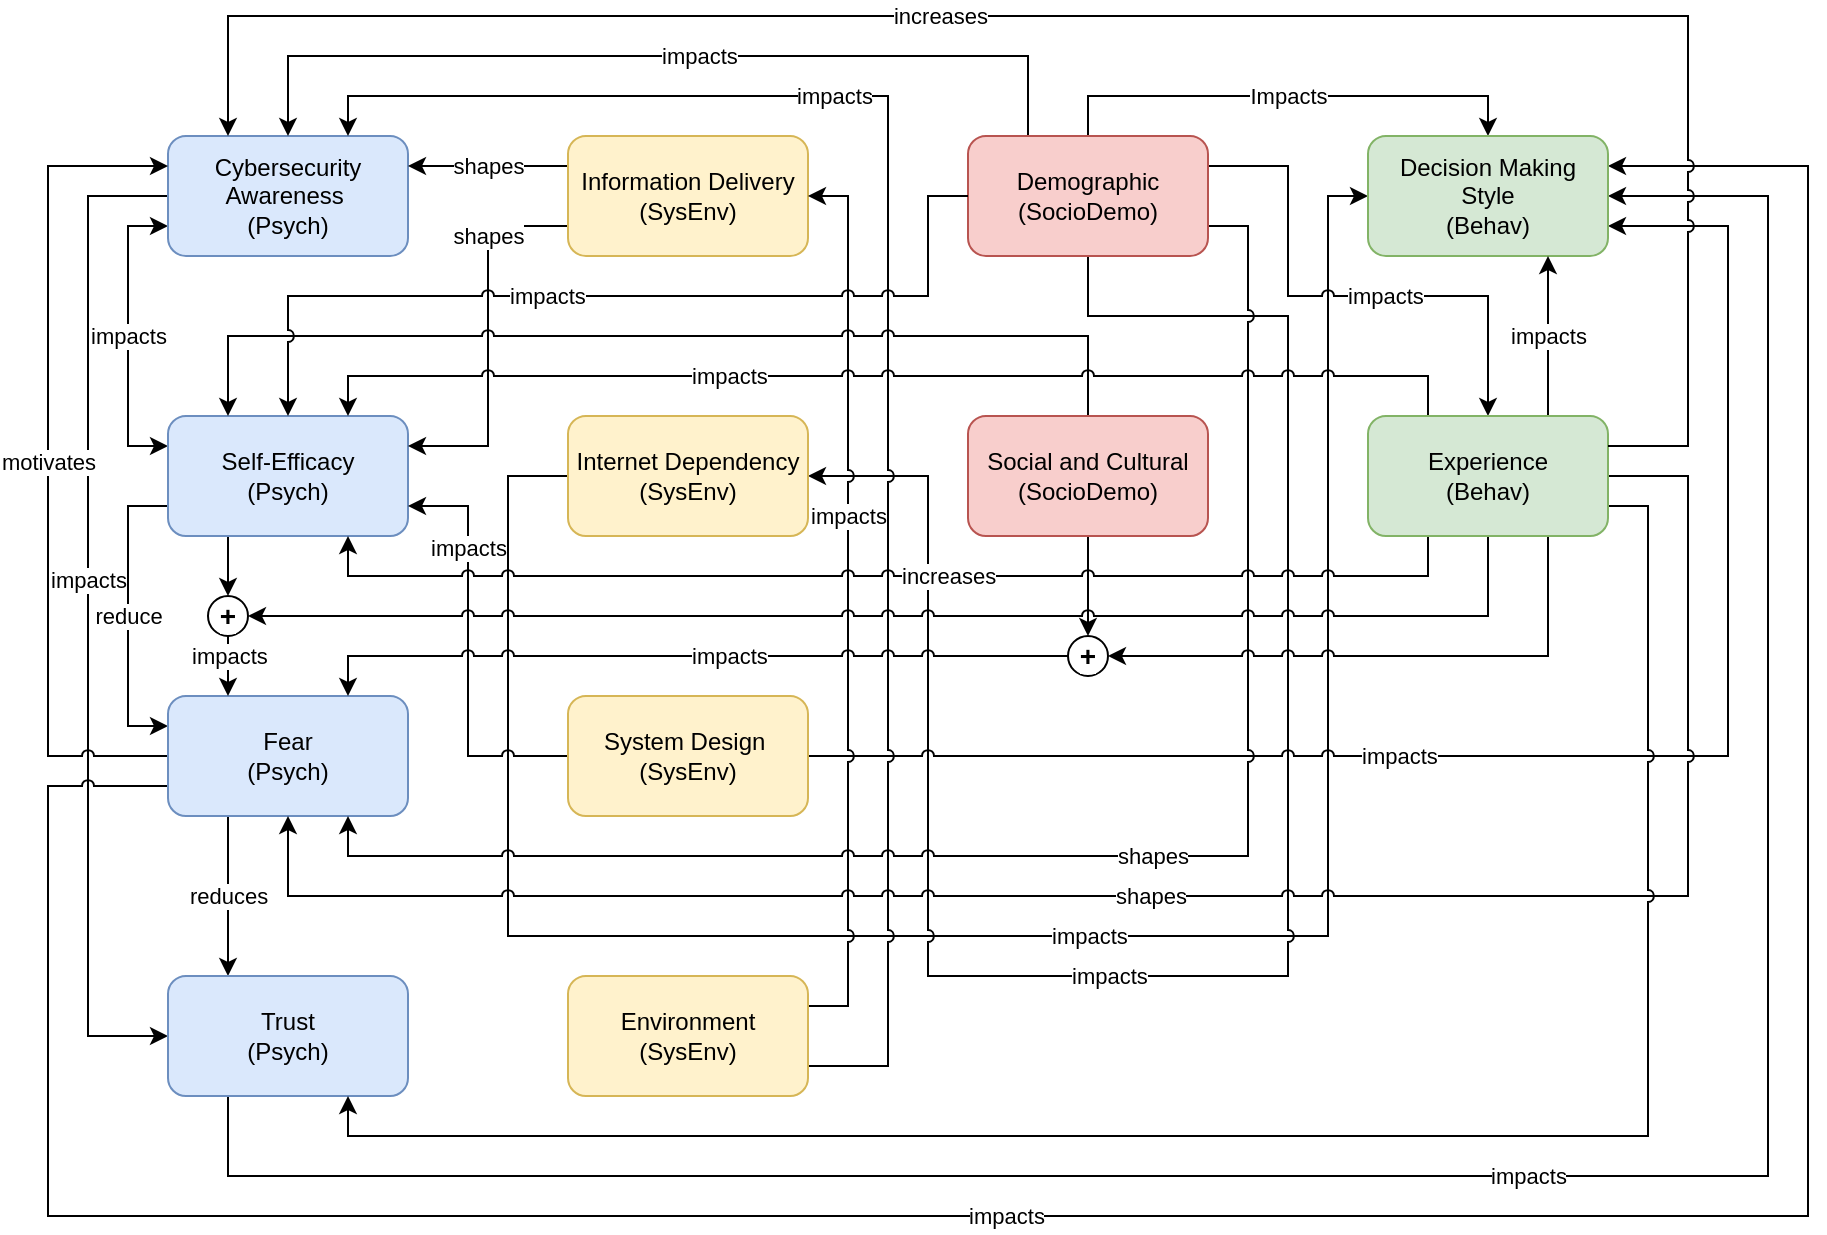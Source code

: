 <mxfile version="28.2.1" pages="5">
  <diagram name="Page-1" id="IxVkxDeGNalH0v7K7cHa">
    <mxGraphModel dx="1352" dy="768" grid="1" gridSize="10" guides="1" tooltips="1" connect="1" arrows="1" fold="1" page="1" pageScale="1" pageWidth="850" pageHeight="1100" math="0" shadow="0">
      <root>
        <mxCell id="jvpx-hk-9DW6_zQbPYDU-0" />
        <mxCell id="jvpx-hk-9DW6_zQbPYDU-1" parent="jvpx-hk-9DW6_zQbPYDU-0" />
        <mxCell id="_nM8sna5znNzXMxjQZUv-10" value="impacts" style="edgeStyle=orthogonalEdgeStyle;shape=connector;rounded=0;jumpStyle=arc;orthogonalLoop=1;jettySize=auto;html=1;exitX=0;exitY=0.5;exitDx=0;exitDy=0;entryX=0;entryY=0.5;entryDx=0;entryDy=0;strokeColor=default;align=center;verticalAlign=middle;fontFamily=Helvetica;fontSize=11;fontColor=default;labelBackgroundColor=default;endArrow=classic;" parent="jvpx-hk-9DW6_zQbPYDU-1" source="jvpx-hk-9DW6_zQbPYDU-2" target="jvpx-hk-9DW6_zQbPYDU-9" edge="1">
          <mxGeometry x="-0.075" relative="1" as="geometry">
            <Array as="points">
              <mxPoint x="60" y="110" />
              <mxPoint x="60" y="530" />
            </Array>
            <mxPoint as="offset" />
          </mxGeometry>
        </mxCell>
        <mxCell id="W0MCX1bymQavN-UC4x7e-7" value="impacts" style="edgeStyle=orthogonalEdgeStyle;shape=connector;rounded=0;jumpStyle=arc;orthogonalLoop=1;jettySize=auto;html=1;exitX=0;exitY=0.75;exitDx=0;exitDy=0;entryX=0;entryY=0.25;entryDx=0;entryDy=0;strokeColor=default;align=center;verticalAlign=middle;fontFamily=Helvetica;fontSize=11;fontColor=default;labelBackgroundColor=default;endArrow=classic;startArrow=classic;startFill=1;" parent="jvpx-hk-9DW6_zQbPYDU-1" source="jvpx-hk-9DW6_zQbPYDU-2" target="jvpx-hk-9DW6_zQbPYDU-4" edge="1">
          <mxGeometry relative="1" as="geometry">
            <Array as="points">
              <mxPoint x="80" y="125" />
              <mxPoint x="80" y="235" />
            </Array>
          </mxGeometry>
        </mxCell>
        <mxCell id="jvpx-hk-9DW6_zQbPYDU-2" value="Cybersecurity Awareness&amp;nbsp;&lt;br&gt;(Psych)" style="rounded=1;whiteSpace=wrap;html=1;fillColor=#dae8fc;strokeColor=#6c8ebf;" parent="jvpx-hk-9DW6_zQbPYDU-1" vertex="1">
          <mxGeometry x="100" y="80" width="120" height="60" as="geometry" />
        </mxCell>
        <mxCell id="_nM8sna5znNzXMxjQZUv-1" value="reduce" style="edgeStyle=orthogonalEdgeStyle;rounded=0;orthogonalLoop=1;jettySize=auto;html=1;exitX=0;exitY=0.75;exitDx=0;exitDy=0;entryX=0;entryY=0.25;entryDx=0;entryDy=0;jumpStyle=arc;" parent="jvpx-hk-9DW6_zQbPYDU-1" source="jvpx-hk-9DW6_zQbPYDU-4" target="jvpx-hk-9DW6_zQbPYDU-7" edge="1">
          <mxGeometry relative="1" as="geometry">
            <Array as="points">
              <mxPoint x="80" y="265" />
              <mxPoint x="80" y="375" />
            </Array>
          </mxGeometry>
        </mxCell>
        <mxCell id="W0MCX1bymQavN-UC4x7e-2" style="edgeStyle=orthogonalEdgeStyle;shape=connector;rounded=0;jumpStyle=arc;orthogonalLoop=1;jettySize=auto;html=1;exitX=0.25;exitY=1;exitDx=0;exitDy=0;entryX=0.5;entryY=0;entryDx=0;entryDy=0;strokeColor=default;align=left;verticalAlign=middle;fontFamily=Helvetica;fontSize=11;fontColor=default;labelBackgroundColor=default;endArrow=classic;" parent="jvpx-hk-9DW6_zQbPYDU-1" source="jvpx-hk-9DW6_zQbPYDU-4" target="W0MCX1bymQavN-UC4x7e-1" edge="1">
          <mxGeometry relative="1" as="geometry" />
        </mxCell>
        <mxCell id="jvpx-hk-9DW6_zQbPYDU-4" value="Self-Efficacy&lt;br&gt;(Psych)" style="rounded=1;whiteSpace=wrap;html=1;fillColor=#dae8fc;strokeColor=#6c8ebf;" parent="jvpx-hk-9DW6_zQbPYDU-1" vertex="1">
          <mxGeometry x="100" y="220" width="120" height="60" as="geometry" />
        </mxCell>
        <mxCell id="_nM8sna5znNzXMxjQZUv-11" value="motivates" style="edgeStyle=orthogonalEdgeStyle;shape=connector;rounded=0;jumpStyle=arc;orthogonalLoop=1;jettySize=auto;html=1;exitX=0;exitY=0.5;exitDx=0;exitDy=0;entryX=0;entryY=0.25;entryDx=0;entryDy=0;strokeColor=default;align=center;verticalAlign=middle;fontFamily=Helvetica;fontSize=11;fontColor=default;labelBackgroundColor=default;endArrow=classic;" parent="jvpx-hk-9DW6_zQbPYDU-1" source="jvpx-hk-9DW6_zQbPYDU-7" target="jvpx-hk-9DW6_zQbPYDU-2" edge="1">
          <mxGeometry relative="1" as="geometry">
            <mxPoint x="100" y="315" as="sourcePoint" />
            <Array as="points">
              <mxPoint x="40" y="390" />
              <mxPoint x="40" y="95" />
            </Array>
          </mxGeometry>
        </mxCell>
        <mxCell id="ojcrtzqFynnj1bPdkcR6-1" value="impacts" style="edgeStyle=orthogonalEdgeStyle;shape=connector;rounded=0;jumpStyle=arc;orthogonalLoop=1;jettySize=auto;html=1;exitX=0;exitY=0.75;exitDx=0;exitDy=0;entryX=1;entryY=0.25;entryDx=0;entryDy=0;strokeColor=default;align=center;verticalAlign=middle;fontFamily=Helvetica;fontSize=11;fontColor=default;labelBackgroundColor=default;endArrow=classic;" parent="jvpx-hk-9DW6_zQbPYDU-1" source="jvpx-hk-9DW6_zQbPYDU-7" target="jvpx-hk-9DW6_zQbPYDU-27" edge="1">
          <mxGeometry x="-0.153" relative="1" as="geometry">
            <mxPoint x="100" y="385" as="sourcePoint" />
            <mxPoint x="820" y="150" as="targetPoint" />
            <Array as="points">
              <mxPoint x="40" y="405" />
              <mxPoint x="40" y="620" />
              <mxPoint x="920" y="620" />
              <mxPoint x="920" y="95" />
            </Array>
            <mxPoint as="offset" />
          </mxGeometry>
        </mxCell>
        <mxCell id="W0MCX1bymQavN-UC4x7e-9" value="reduces" style="edgeStyle=orthogonalEdgeStyle;shape=connector;rounded=0;jumpStyle=arc;orthogonalLoop=1;jettySize=auto;html=1;exitX=0.25;exitY=1;exitDx=0;exitDy=0;entryX=0.25;entryY=0;entryDx=0;entryDy=0;strokeColor=default;align=center;verticalAlign=middle;fontFamily=Helvetica;fontSize=11;fontColor=default;labelBackgroundColor=default;endArrow=classic;" parent="jvpx-hk-9DW6_zQbPYDU-1" source="jvpx-hk-9DW6_zQbPYDU-7" target="jvpx-hk-9DW6_zQbPYDU-9" edge="1">
          <mxGeometry relative="1" as="geometry" />
        </mxCell>
        <mxCell id="jvpx-hk-9DW6_zQbPYDU-7" value="Fear&lt;br&gt;(Psych)" style="rounded=1;whiteSpace=wrap;html=1;fillColor=#dae8fc;strokeColor=#6c8ebf;" parent="jvpx-hk-9DW6_zQbPYDU-1" vertex="1">
          <mxGeometry x="100" y="360" width="120" height="60" as="geometry" />
        </mxCell>
        <mxCell id="_nM8sna5znNzXMxjQZUv-4" value="impacts" style="edgeStyle=orthogonalEdgeStyle;rounded=0;orthogonalLoop=1;jettySize=auto;html=1;exitX=0.25;exitY=1;exitDx=0;exitDy=0;entryX=1;entryY=0.5;entryDx=0;entryDy=0;jumpStyle=arc;" parent="jvpx-hk-9DW6_zQbPYDU-1" source="jvpx-hk-9DW6_zQbPYDU-9" target="jvpx-hk-9DW6_zQbPYDU-27" edge="1">
          <mxGeometry relative="1" as="geometry">
            <mxPoint x="820" y="165" as="targetPoint" />
            <Array as="points">
              <mxPoint x="130" y="600" />
              <mxPoint x="900" y="600" />
              <mxPoint x="900" y="110" />
            </Array>
          </mxGeometry>
        </mxCell>
        <mxCell id="jvpx-hk-9DW6_zQbPYDU-9" value="Trust&lt;br&gt;(Psych)" style="rounded=1;whiteSpace=wrap;html=1;fillColor=#dae8fc;strokeColor=#6c8ebf;" parent="jvpx-hk-9DW6_zQbPYDU-1" vertex="1">
          <mxGeometry x="100" y="500" width="120" height="60" as="geometry" />
        </mxCell>
        <mxCell id="-JyCa1wrIKhBo1HbL7ej-4" value="shapes" style="edgeStyle=orthogonalEdgeStyle;rounded=0;orthogonalLoop=1;jettySize=auto;html=1;exitX=0;exitY=0.25;exitDx=0;exitDy=0;entryX=1;entryY=0.25;entryDx=0;entryDy=0;jumpStyle=arc;" parent="jvpx-hk-9DW6_zQbPYDU-1" source="jvpx-hk-9DW6_zQbPYDU-11" target="jvpx-hk-9DW6_zQbPYDU-2" edge="1">
          <mxGeometry relative="1" as="geometry" />
        </mxCell>
        <mxCell id="_nM8sna5znNzXMxjQZUv-6" value="shapes" style="edgeStyle=orthogonalEdgeStyle;rounded=0;orthogonalLoop=1;jettySize=auto;html=1;exitX=0;exitY=0.75;exitDx=0;exitDy=0;jumpStyle=arc;entryX=1;entryY=0.25;entryDx=0;entryDy=0;" parent="jvpx-hk-9DW6_zQbPYDU-1" source="jvpx-hk-9DW6_zQbPYDU-11" target="jvpx-hk-9DW6_zQbPYDU-4" edge="1">
          <mxGeometry x="-0.526" relative="1" as="geometry">
            <Array as="points">
              <mxPoint x="260" y="125" />
              <mxPoint x="260" y="235" />
            </Array>
            <mxPoint as="offset" />
          </mxGeometry>
        </mxCell>
        <mxCell id="jvpx-hk-9DW6_zQbPYDU-11" value="Information Delivery&lt;br&gt;(SysEnv)" style="rounded=1;whiteSpace=wrap;html=1;fillColor=#fff2cc;strokeColor=#d6b656;" parent="jvpx-hk-9DW6_zQbPYDU-1" vertex="1">
          <mxGeometry x="300" y="80" width="120" height="60" as="geometry" />
        </mxCell>
        <mxCell id="W0MCX1bymQavN-UC4x7e-11" value="impacts" style="edgeStyle=orthogonalEdgeStyle;shape=connector;rounded=0;jumpStyle=arc;orthogonalLoop=1;jettySize=auto;html=1;exitX=0;exitY=0.5;exitDx=0;exitDy=0;entryX=0;entryY=0.5;entryDx=0;entryDy=0;strokeColor=default;align=left;verticalAlign=middle;fontFamily=Helvetica;fontSize=11;fontColor=default;labelBackgroundColor=default;endArrow=classic;" parent="jvpx-hk-9DW6_zQbPYDU-1" source="jvpx-hk-9DW6_zQbPYDU-12" target="jvpx-hk-9DW6_zQbPYDU-27" edge="1">
          <mxGeometry relative="1" as="geometry">
            <Array as="points">
              <mxPoint x="270" y="250" />
              <mxPoint x="270" y="480" />
              <mxPoint x="680" y="480" />
              <mxPoint x="680" y="110" />
            </Array>
          </mxGeometry>
        </mxCell>
        <mxCell id="W0MCX1bymQavN-UC4x7e-14" value="impacts" style="edgeStyle=orthogonalEdgeStyle;shape=connector;rounded=0;jumpStyle=arc;orthogonalLoop=1;jettySize=auto;html=1;exitX=1;exitY=0.5;exitDx=0;exitDy=0;entryX=0.5;entryY=1;entryDx=0;entryDy=0;strokeColor=default;align=left;verticalAlign=middle;fontFamily=Helvetica;fontSize=11;fontColor=default;labelBackgroundColor=default;endArrow=none;startArrow=classic;startFill=1;endFill=0;" parent="jvpx-hk-9DW6_zQbPYDU-1" source="jvpx-hk-9DW6_zQbPYDU-12" target="jvpx-hk-9DW6_zQbPYDU-21" edge="1">
          <mxGeometry x="-0.2" relative="1" as="geometry">
            <Array as="points">
              <mxPoint x="480" y="250" />
              <mxPoint x="480" y="500" />
              <mxPoint x="660" y="500" />
              <mxPoint x="660" y="170" />
              <mxPoint x="560" y="170" />
            </Array>
            <mxPoint as="offset" />
          </mxGeometry>
        </mxCell>
        <mxCell id="jvpx-hk-9DW6_zQbPYDU-12" value="Internet Dependency&lt;br&gt;(SysEnv)" style="rounded=1;whiteSpace=wrap;html=1;fillColor=#fff2cc;strokeColor=#d6b656;" parent="jvpx-hk-9DW6_zQbPYDU-1" vertex="1">
          <mxGeometry x="300" y="220" width="120" height="60" as="geometry" />
        </mxCell>
        <mxCell id="_nM8sna5znNzXMxjQZUv-0" value="impacts" style="edgeStyle=orthogonalEdgeStyle;rounded=0;orthogonalLoop=1;jettySize=auto;html=1;exitX=0;exitY=0.5;exitDx=0;exitDy=0;entryX=1;entryY=0.75;entryDx=0;entryDy=0;jumpStyle=arc;" parent="jvpx-hk-9DW6_zQbPYDU-1" source="jvpx-hk-9DW6_zQbPYDU-13" target="jvpx-hk-9DW6_zQbPYDU-4" edge="1">
          <mxGeometry x="0.5" relative="1" as="geometry">
            <Array as="points">
              <mxPoint x="250" y="390" />
              <mxPoint x="250" y="265" />
            </Array>
            <mxPoint as="offset" />
          </mxGeometry>
        </mxCell>
        <mxCell id="4xEehykYNxZVQURFeA1B-6" value="impacts" style="edgeStyle=orthogonalEdgeStyle;shape=connector;rounded=0;jumpStyle=arc;orthogonalLoop=1;jettySize=auto;html=1;exitX=1;exitY=0.5;exitDx=0;exitDy=0;strokeColor=default;align=left;verticalAlign=middle;fontFamily=Helvetica;fontSize=11;fontColor=default;labelBackgroundColor=default;endArrow=classic;entryX=1;entryY=0.75;entryDx=0;entryDy=0;" parent="jvpx-hk-9DW6_zQbPYDU-1" source="jvpx-hk-9DW6_zQbPYDU-13" target="jvpx-hk-9DW6_zQbPYDU-27" edge="1">
          <mxGeometry x="-0.3" relative="1" as="geometry">
            <mxPoint x="840" y="180" as="targetPoint" />
            <Array as="points">
              <mxPoint x="880" y="390" />
              <mxPoint x="880" y="125" />
            </Array>
            <mxPoint as="offset" />
          </mxGeometry>
        </mxCell>
        <mxCell id="jvpx-hk-9DW6_zQbPYDU-13" value="System Design&lt;span style=&quot;background-color: transparent; color: light-dark(rgb(0, 0, 0), rgb(255, 255, 255));&quot;&gt;&amp;nbsp;&lt;/span&gt;&lt;div&gt;(SysEnv)&lt;/div&gt;" style="rounded=1;whiteSpace=wrap;html=1;fillColor=#fff2cc;strokeColor=#d6b656;" parent="jvpx-hk-9DW6_zQbPYDU-1" vertex="1">
          <mxGeometry x="300" y="360" width="120" height="60" as="geometry" />
        </mxCell>
        <mxCell id="_nM8sna5znNzXMxjQZUv-8" value="impacts" style="edgeStyle=orthogonalEdgeStyle;rounded=0;orthogonalLoop=1;jettySize=auto;html=1;exitX=1;exitY=0.25;exitDx=0;exitDy=0;entryX=1;entryY=0.5;entryDx=0;entryDy=0;jumpStyle=arc;" parent="jvpx-hk-9DW6_zQbPYDU-1" source="jvpx-hk-9DW6_zQbPYDU-14" target="jvpx-hk-9DW6_zQbPYDU-11" edge="1">
          <mxGeometry x="0.194" relative="1" as="geometry">
            <mxPoint as="offset" />
          </mxGeometry>
        </mxCell>
        <mxCell id="_nM8sna5znNzXMxjQZUv-9" value="impacts" style="edgeStyle=orthogonalEdgeStyle;shape=connector;rounded=0;jumpStyle=arc;orthogonalLoop=1;jettySize=auto;html=1;exitX=1;exitY=0.75;exitDx=0;exitDy=0;entryX=0.75;entryY=0;entryDx=0;entryDy=0;strokeColor=default;align=center;verticalAlign=middle;fontFamily=Helvetica;fontSize=11;fontColor=default;labelBackgroundColor=default;endArrow=classic;" parent="jvpx-hk-9DW6_zQbPYDU-1" source="jvpx-hk-9DW6_zQbPYDU-14" target="jvpx-hk-9DW6_zQbPYDU-2" edge="1">
          <mxGeometry x="0.355" relative="1" as="geometry">
            <mxPoint x="420" y="430" as="sourcePoint" />
            <Array as="points">
              <mxPoint x="460" y="545" />
              <mxPoint x="460" y="60" />
              <mxPoint x="190" y="60" />
            </Array>
            <mxPoint as="offset" />
          </mxGeometry>
        </mxCell>
        <mxCell id="jvpx-hk-9DW6_zQbPYDU-14" value="&lt;div&gt;Environment&lt;br&gt;(SysEnv)&lt;/div&gt;" style="rounded=1;whiteSpace=wrap;html=1;fillColor=#fff2cc;strokeColor=#d6b656;" parent="jvpx-hk-9DW6_zQbPYDU-1" vertex="1">
          <mxGeometry x="300" y="500" width="120" height="60" as="geometry" />
        </mxCell>
        <mxCell id="ojcrtzqFynnj1bPdkcR6-0" value="Impacts" style="edgeStyle=orthogonalEdgeStyle;shape=connector;rounded=0;jumpStyle=arc;orthogonalLoop=1;jettySize=auto;html=1;exitX=0.5;exitY=0;exitDx=0;exitDy=0;entryX=0.5;entryY=0;entryDx=0;entryDy=0;strokeColor=default;align=center;verticalAlign=middle;fontFamily=Helvetica;fontSize=11;fontColor=default;labelBackgroundColor=default;endArrow=classic;" parent="jvpx-hk-9DW6_zQbPYDU-1" source="jvpx-hk-9DW6_zQbPYDU-21" target="jvpx-hk-9DW6_zQbPYDU-27" edge="1">
          <mxGeometry relative="1" as="geometry" />
        </mxCell>
        <mxCell id="4xEehykYNxZVQURFeA1B-4" value="shapes" style="edgeStyle=orthogonalEdgeStyle;shape=connector;rounded=0;jumpStyle=arc;orthogonalLoop=1;jettySize=auto;html=1;exitX=1;exitY=0.75;exitDx=0;exitDy=0;entryX=0.75;entryY=1;entryDx=0;entryDy=0;strokeColor=default;align=left;verticalAlign=middle;fontFamily=Helvetica;fontSize=11;fontColor=default;labelBackgroundColor=default;endArrow=classic;" parent="jvpx-hk-9DW6_zQbPYDU-1" source="jvpx-hk-9DW6_zQbPYDU-21" target="jvpx-hk-9DW6_zQbPYDU-7" edge="1">
          <mxGeometry relative="1" as="geometry">
            <mxPoint x="620" y="150" as="sourcePoint" />
            <Array as="points">
              <mxPoint x="640" y="125" />
              <mxPoint x="640" y="440" />
              <mxPoint x="190" y="440" />
            </Array>
          </mxGeometry>
        </mxCell>
        <mxCell id="4xEehykYNxZVQURFeA1B-7" value="impacts" style="edgeStyle=orthogonalEdgeStyle;shape=connector;rounded=0;jumpStyle=arc;orthogonalLoop=1;jettySize=auto;html=1;exitX=1;exitY=0.25;exitDx=0;exitDy=0;entryX=0.5;entryY=0;entryDx=0;entryDy=0;strokeColor=default;align=left;verticalAlign=middle;fontFamily=Helvetica;fontSize=11;fontColor=default;labelBackgroundColor=default;endArrow=classic;" parent="jvpx-hk-9DW6_zQbPYDU-1" source="jvpx-hk-9DW6_zQbPYDU-21" target="jvpx-hk-9DW6_zQbPYDU-31" edge="1">
          <mxGeometry relative="1" as="geometry">
            <Array as="points">
              <mxPoint x="660" y="95" />
              <mxPoint x="660" y="160" />
              <mxPoint x="760" y="160" />
            </Array>
          </mxGeometry>
        </mxCell>
        <mxCell id="W0MCX1bymQavN-UC4x7e-12" value="impacts" style="edgeStyle=orthogonalEdgeStyle;shape=connector;rounded=0;jumpStyle=arc;orthogonalLoop=1;jettySize=auto;html=1;exitX=0.25;exitY=0;exitDx=0;exitDy=0;entryX=0.5;entryY=0;entryDx=0;entryDy=0;strokeColor=default;align=left;verticalAlign=middle;fontFamily=Helvetica;fontSize=11;fontColor=default;labelBackgroundColor=default;endArrow=classic;" parent="jvpx-hk-9DW6_zQbPYDU-1" source="jvpx-hk-9DW6_zQbPYDU-21" target="jvpx-hk-9DW6_zQbPYDU-2" edge="1">
          <mxGeometry relative="1" as="geometry">
            <Array as="points">
              <mxPoint x="530" y="40" />
              <mxPoint x="160" y="40" />
            </Array>
          </mxGeometry>
        </mxCell>
        <mxCell id="jvpx-hk-9DW6_zQbPYDU-21" value="Demographic&lt;br&gt;(SocioDemo)" style="rounded=1;whiteSpace=wrap;html=1;fillColor=#f8cecc;strokeColor=#b85450;" parent="jvpx-hk-9DW6_zQbPYDU-1" vertex="1">
          <mxGeometry x="500" y="80" width="120" height="60" as="geometry" />
        </mxCell>
        <mxCell id="4xEehykYNxZVQURFeA1B-8" style="edgeStyle=orthogonalEdgeStyle;shape=connector;rounded=0;jumpStyle=arc;orthogonalLoop=1;jettySize=auto;html=1;exitX=0.5;exitY=0;exitDx=0;exitDy=0;entryX=0.25;entryY=0;entryDx=0;entryDy=0;strokeColor=default;align=left;verticalAlign=middle;fontFamily=Helvetica;fontSize=11;fontColor=default;labelBackgroundColor=default;endArrow=classic;" parent="jvpx-hk-9DW6_zQbPYDU-1" source="jvpx-hk-9DW6_zQbPYDU-23" target="jvpx-hk-9DW6_zQbPYDU-4" edge="1">
          <mxGeometry relative="1" as="geometry">
            <Array as="points">
              <mxPoint x="560" y="180" />
              <mxPoint x="130" y="180" />
            </Array>
          </mxGeometry>
        </mxCell>
        <mxCell id="4xEehykYNxZVQURFeA1B-11" style="edgeStyle=orthogonalEdgeStyle;shape=connector;rounded=0;jumpStyle=arc;orthogonalLoop=1;jettySize=auto;html=1;exitX=0.5;exitY=1;exitDx=0;exitDy=0;entryX=0.5;entryY=0;entryDx=0;entryDy=0;strokeColor=default;align=left;verticalAlign=middle;fontFamily=Helvetica;fontSize=11;fontColor=default;labelBackgroundColor=default;endArrow=classic;" parent="jvpx-hk-9DW6_zQbPYDU-1" source="jvpx-hk-9DW6_zQbPYDU-23" target="4xEehykYNxZVQURFeA1B-10" edge="1">
          <mxGeometry relative="1" as="geometry" />
        </mxCell>
        <mxCell id="jvpx-hk-9DW6_zQbPYDU-23" value="Social and Cultural&lt;br&gt;(SocioDemo)" style="rounded=1;whiteSpace=wrap;html=1;fillColor=#f8cecc;strokeColor=#b85450;" parent="jvpx-hk-9DW6_zQbPYDU-1" vertex="1">
          <mxGeometry x="500" y="220" width="120" height="60" as="geometry" />
        </mxCell>
        <mxCell id="jvpx-hk-9DW6_zQbPYDU-27" value="Decision Making Style&lt;br&gt;(Behav)" style="rounded=1;whiteSpace=wrap;html=1;fillColor=#d5e8d4;strokeColor=#82b366;" parent="jvpx-hk-9DW6_zQbPYDU-1" vertex="1">
          <mxGeometry x="700" y="80" width="120" height="60" as="geometry" />
        </mxCell>
        <mxCell id="_nM8sna5znNzXMxjQZUv-2" value="impacts" style="edgeStyle=orthogonalEdgeStyle;rounded=0;orthogonalLoop=1;jettySize=auto;html=1;exitX=0.25;exitY=0;exitDx=0;exitDy=0;entryX=0.75;entryY=0;entryDx=0;entryDy=0;jumpStyle=arc;align=left;" parent="jvpx-hk-9DW6_zQbPYDU-1" source="jvpx-hk-9DW6_zQbPYDU-31" target="jvpx-hk-9DW6_zQbPYDU-4" edge="1">
          <mxGeometry x="0.345" relative="1" as="geometry">
            <mxPoint as="offset" />
          </mxGeometry>
        </mxCell>
        <mxCell id="_nM8sna5znNzXMxjQZUv-5" value="shapes" style="edgeStyle=orthogonalEdgeStyle;rounded=0;orthogonalLoop=1;jettySize=auto;html=1;exitX=1;exitY=0.5;exitDx=0;exitDy=0;entryX=0.5;entryY=1;entryDx=0;entryDy=0;jumpStyle=arc;align=left;" parent="jvpx-hk-9DW6_zQbPYDU-1" source="jvpx-hk-9DW6_zQbPYDU-31" target="jvpx-hk-9DW6_zQbPYDU-7" edge="1">
          <mxGeometry x="0.088" relative="1" as="geometry">
            <mxPoint x="730" y="300" as="sourcePoint" />
            <Array as="points">
              <mxPoint x="860" y="250" />
              <mxPoint x="860" y="460" />
              <mxPoint x="160" y="460" />
            </Array>
            <mxPoint as="offset" />
          </mxGeometry>
        </mxCell>
        <mxCell id="4xEehykYNxZVQURFeA1B-1" value="increases" style="edgeStyle=orthogonalEdgeStyle;shape=connector;rounded=0;jumpStyle=arc;orthogonalLoop=1;jettySize=auto;html=1;exitX=0.25;exitY=1;exitDx=0;exitDy=0;entryX=0.75;entryY=1;entryDx=0;entryDy=0;strokeColor=default;align=left;verticalAlign=middle;fontFamily=Helvetica;fontSize=11;fontColor=default;labelBackgroundColor=default;endArrow=classic;" parent="jvpx-hk-9DW6_zQbPYDU-1" source="jvpx-hk-9DW6_zQbPYDU-31" target="jvpx-hk-9DW6_zQbPYDU-4" edge="1">
          <mxGeometry x="-0.017" relative="1" as="geometry">
            <Array as="points">
              <mxPoint x="730" y="300" />
              <mxPoint x="190" y="300" />
            </Array>
            <mxPoint as="offset" />
          </mxGeometry>
        </mxCell>
        <mxCell id="4xEehykYNxZVQURFeA1B-2" value="impacts" style="edgeStyle=orthogonalEdgeStyle;shape=connector;rounded=0;jumpStyle=arc;orthogonalLoop=1;jettySize=auto;html=1;exitX=0.75;exitY=0;exitDx=0;exitDy=0;entryX=0.75;entryY=1;entryDx=0;entryDy=0;strokeColor=default;align=center;verticalAlign=middle;fontFamily=Helvetica;fontSize=11;fontColor=default;labelBackgroundColor=default;endArrow=classic;" parent="jvpx-hk-9DW6_zQbPYDU-1" source="jvpx-hk-9DW6_zQbPYDU-31" target="jvpx-hk-9DW6_zQbPYDU-27" edge="1">
          <mxGeometry relative="1" as="geometry" />
        </mxCell>
        <mxCell id="4xEehykYNxZVQURFeA1B-12" style="edgeStyle=orthogonalEdgeStyle;shape=connector;rounded=0;jumpStyle=arc;orthogonalLoop=1;jettySize=auto;html=1;exitX=0.75;exitY=1;exitDx=0;exitDy=0;entryX=1;entryY=0.5;entryDx=0;entryDy=0;strokeColor=default;align=left;verticalAlign=middle;fontFamily=Helvetica;fontSize=11;fontColor=default;labelBackgroundColor=default;endArrow=classic;" parent="jvpx-hk-9DW6_zQbPYDU-1" source="jvpx-hk-9DW6_zQbPYDU-31" target="4xEehykYNxZVQURFeA1B-10" edge="1">
          <mxGeometry relative="1" as="geometry" />
        </mxCell>
        <mxCell id="W0MCX1bymQavN-UC4x7e-6" style="edgeStyle=orthogonalEdgeStyle;shape=connector;rounded=0;jumpStyle=arc;orthogonalLoop=1;jettySize=auto;html=1;exitX=0.5;exitY=1;exitDx=0;exitDy=0;entryX=1;entryY=0.5;entryDx=0;entryDy=0;strokeColor=default;align=left;verticalAlign=middle;fontFamily=Helvetica;fontSize=11;fontColor=default;labelBackgroundColor=default;endArrow=classic;" parent="jvpx-hk-9DW6_zQbPYDU-1" source="jvpx-hk-9DW6_zQbPYDU-31" target="W0MCX1bymQavN-UC4x7e-1" edge="1">
          <mxGeometry relative="1" as="geometry" />
        </mxCell>
        <mxCell id="2URH65x10k_wTfA0bzx--0" style="edgeStyle=orthogonalEdgeStyle;shape=connector;rounded=0;jumpStyle=arc;orthogonalLoop=1;jettySize=auto;html=1;exitX=1;exitY=0.75;exitDx=0;exitDy=0;entryX=0.75;entryY=1;entryDx=0;entryDy=0;strokeColor=default;align=left;verticalAlign=middle;fontFamily=Helvetica;fontSize=11;fontColor=default;labelBackgroundColor=default;endArrow=classic;" parent="jvpx-hk-9DW6_zQbPYDU-1" source="jvpx-hk-9DW6_zQbPYDU-31" target="jvpx-hk-9DW6_zQbPYDU-9" edge="1">
          <mxGeometry relative="1" as="geometry" />
        </mxCell>
        <mxCell id="jvpx-hk-9DW6_zQbPYDU-31" value="Experience&lt;br&gt;(Behav)" style="rounded=1;whiteSpace=wrap;html=1;fillColor=#d5e8d4;strokeColor=#82b366;" parent="jvpx-hk-9DW6_zQbPYDU-1" vertex="1">
          <mxGeometry x="700" y="220" width="120" height="60" as="geometry" />
        </mxCell>
        <mxCell id="ojcrtzqFynnj1bPdkcR6-2" value="increases" style="edgeStyle=orthogonalEdgeStyle;shape=connector;rounded=0;jumpStyle=arc;orthogonalLoop=1;jettySize=auto;html=1;exitX=1;exitY=0.25;exitDx=0;exitDy=0;entryX=0.25;entryY=0;entryDx=0;entryDy=0;strokeColor=default;align=center;verticalAlign=middle;fontFamily=Helvetica;fontSize=11;fontColor=default;labelBackgroundColor=default;endArrow=classic;" parent="jvpx-hk-9DW6_zQbPYDU-1" source="jvpx-hk-9DW6_zQbPYDU-31" target="jvpx-hk-9DW6_zQbPYDU-2" edge="1">
          <mxGeometry x="0.204" relative="1" as="geometry">
            <mxPoint x="820" y="230" as="sourcePoint" />
            <Array as="points">
              <mxPoint x="860" y="235" />
              <mxPoint x="860" y="20" />
              <mxPoint x="130" y="20" />
            </Array>
            <mxPoint as="offset" />
          </mxGeometry>
        </mxCell>
        <mxCell id="4xEehykYNxZVQURFeA1B-3" value="impacts" style="edgeStyle=orthogonalEdgeStyle;shape=connector;rounded=0;jumpStyle=arc;orthogonalLoop=1;jettySize=auto;html=1;exitX=0;exitY=0.5;exitDx=0;exitDy=0;entryX=0.5;entryY=0;entryDx=0;entryDy=0;strokeColor=default;align=left;verticalAlign=middle;fontFamily=Helvetica;fontSize=11;fontColor=default;labelBackgroundColor=default;endArrow=classic;" parent="jvpx-hk-9DW6_zQbPYDU-1" source="jvpx-hk-9DW6_zQbPYDU-21" target="jvpx-hk-9DW6_zQbPYDU-4" edge="1">
          <mxGeometry x="0.25" relative="1" as="geometry">
            <Array as="points">
              <mxPoint x="480" y="110" />
              <mxPoint x="480" y="160" />
              <mxPoint x="160" y="160" />
            </Array>
            <mxPoint as="offset" />
          </mxGeometry>
        </mxCell>
        <mxCell id="4xEehykYNxZVQURFeA1B-13" value="impacts" style="edgeStyle=orthogonalEdgeStyle;shape=connector;rounded=0;jumpStyle=arc;orthogonalLoop=1;jettySize=auto;html=1;exitX=0;exitY=0.5;exitDx=0;exitDy=0;entryX=0.75;entryY=0;entryDx=0;entryDy=0;strokeColor=default;align=left;verticalAlign=middle;fontFamily=Helvetica;fontSize=11;fontColor=default;labelBackgroundColor=default;endArrow=classic;" parent="jvpx-hk-9DW6_zQbPYDU-1" source="4xEehykYNxZVQURFeA1B-10" target="jvpx-hk-9DW6_zQbPYDU-7" edge="1">
          <mxGeometry relative="1" as="geometry" />
        </mxCell>
        <mxCell id="4xEehykYNxZVQURFeA1B-10" value="&lt;font style=&quot;font-size: 14px;&quot;&gt;&lt;b&gt;+&lt;/b&gt;&lt;/font&gt;" style="ellipse;whiteSpace=wrap;html=1;aspect=fixed;fontFamily=Helvetica;fontSize=11;fontColor=default;labelBackgroundColor=default;" parent="jvpx-hk-9DW6_zQbPYDU-1" vertex="1">
          <mxGeometry x="550" y="330" width="20" height="20" as="geometry" />
        </mxCell>
        <mxCell id="W0MCX1bymQavN-UC4x7e-5" value="impacts" style="edgeStyle=orthogonalEdgeStyle;shape=connector;rounded=0;jumpStyle=arc;orthogonalLoop=1;jettySize=auto;html=1;exitX=0.5;exitY=1;exitDx=0;exitDy=0;entryX=0.25;entryY=0;entryDx=0;entryDy=0;strokeColor=default;align=left;verticalAlign=middle;fontFamily=Helvetica;fontSize=11;fontColor=default;labelBackgroundColor=default;endArrow=classic;" parent="jvpx-hk-9DW6_zQbPYDU-1" source="W0MCX1bymQavN-UC4x7e-1" target="jvpx-hk-9DW6_zQbPYDU-7" edge="1">
          <mxGeometry x="-0.333" y="-20" relative="1" as="geometry">
            <mxPoint as="offset" />
          </mxGeometry>
        </mxCell>
        <mxCell id="W0MCX1bymQavN-UC4x7e-1" value="&lt;font style=&quot;font-size: 14px;&quot;&gt;&lt;b&gt;+&lt;/b&gt;&lt;/font&gt;" style="ellipse;whiteSpace=wrap;html=1;aspect=fixed;fontFamily=Helvetica;fontSize=11;fontColor=default;labelBackgroundColor=default;" parent="jvpx-hk-9DW6_zQbPYDU-1" vertex="1">
          <mxGeometry x="120" y="310" width="20" height="20" as="geometry" />
        </mxCell>
      </root>
    </mxGraphModel>
  </diagram>
  <diagram name="Colored Version" id="h0q-XoNV9wPMfza56mKY">
    <mxGraphModel dx="502" dy="768" grid="1" gridSize="10" guides="1" tooltips="1" connect="1" arrows="1" fold="1" page="1" pageScale="1" pageWidth="850" pageHeight="1100" math="0" shadow="0">
      <root>
        <mxCell id="DWnMNEpxtvnZk3kfY1p9-0" />
        <mxCell id="DWnMNEpxtvnZk3kfY1p9-1" parent="DWnMNEpxtvnZk3kfY1p9-0" />
        <mxCell id="DWnMNEpxtvnZk3kfY1p9-2" value="" style="edgeStyle=orthogonalEdgeStyle;shape=connector;rounded=0;jumpStyle=arc;orthogonalLoop=1;jettySize=auto;html=1;exitX=0;exitY=0.5;exitDx=0;exitDy=0;entryX=0;entryY=0.5;entryDx=0;entryDy=0;strokeColor=default;align=center;verticalAlign=middle;fontFamily=Helvetica;fontSize=11;fontColor=default;labelBackgroundColor=default;endArrow=classic;" parent="DWnMNEpxtvnZk3kfY1p9-1" source="DWnMNEpxtvnZk3kfY1p9-4" target="DWnMNEpxtvnZk3kfY1p9-13" edge="1">
          <mxGeometry x="-0.075" relative="1" as="geometry">
            <Array as="points">
              <mxPoint x="940" y="240" />
              <mxPoint x="940" y="660" />
            </Array>
            <mxPoint as="offset" />
          </mxGeometry>
        </mxCell>
        <mxCell id="DWnMNEpxtvnZk3kfY1p9-3" value="" style="edgeStyle=orthogonalEdgeStyle;shape=connector;rounded=0;jumpStyle=arc;orthogonalLoop=1;jettySize=auto;html=1;exitX=0;exitY=0.75;exitDx=0;exitDy=0;entryX=0;entryY=0.25;entryDx=0;entryDy=0;strokeColor=default;align=center;verticalAlign=middle;fontFamily=Helvetica;fontSize=11;fontColor=default;labelBackgroundColor=default;endArrow=classic;startArrow=classic;startFill=1;" parent="DWnMNEpxtvnZk3kfY1p9-1" source="DWnMNEpxtvnZk3kfY1p9-4" target="DWnMNEpxtvnZk3kfY1p9-7" edge="1">
          <mxGeometry x="0.006" relative="1" as="geometry">
            <Array as="points">
              <mxPoint x="960" y="255" />
              <mxPoint x="960" y="365" />
            </Array>
            <mxPoint as="offset" />
          </mxGeometry>
        </mxCell>
        <mxCell id="DWnMNEpxtvnZk3kfY1p9-4" value="Cybersecurity Awareness&amp;nbsp;&lt;br&gt;(Psych)" style="rounded=1;whiteSpace=wrap;html=1;fillColor=#dae8fc;strokeColor=#6c8ebf;" parent="DWnMNEpxtvnZk3kfY1p9-1" vertex="1">
          <mxGeometry x="980" y="210" width="120" height="60" as="geometry" />
        </mxCell>
        <mxCell id="DWnMNEpxtvnZk3kfY1p9-5" value="" style="edgeStyle=orthogonalEdgeStyle;rounded=0;orthogonalLoop=1;jettySize=auto;html=1;exitX=0;exitY=0.75;exitDx=0;exitDy=0;entryX=0;entryY=0.25;entryDx=0;entryDy=0;jumpStyle=arc;fillColor=#f8cecc;strokeColor=#b85450;strokeWidth=2;dashed=1;" parent="DWnMNEpxtvnZk3kfY1p9-1" source="DWnMNEpxtvnZk3kfY1p9-7" target="DWnMNEpxtvnZk3kfY1p9-11" edge="1">
          <mxGeometry relative="1" as="geometry">
            <Array as="points">
              <mxPoint x="960" y="395" />
              <mxPoint x="960" y="505" />
            </Array>
          </mxGeometry>
        </mxCell>
        <mxCell id="DWnMNEpxtvnZk3kfY1p9-6" style="edgeStyle=orthogonalEdgeStyle;shape=connector;rounded=0;jumpStyle=arc;orthogonalLoop=1;jettySize=auto;html=1;exitX=0.25;exitY=1;exitDx=0;exitDy=0;entryX=0.5;entryY=0;entryDx=0;entryDy=0;strokeColor=default;align=left;verticalAlign=middle;fontFamily=Helvetica;fontSize=11;fontColor=default;labelBackgroundColor=default;endArrow=classic;" parent="DWnMNEpxtvnZk3kfY1p9-1" source="DWnMNEpxtvnZk3kfY1p9-7" target="DWnMNEpxtvnZk3kfY1p9-48" edge="1">
          <mxGeometry relative="1" as="geometry" />
        </mxCell>
        <mxCell id="DWnMNEpxtvnZk3kfY1p9-7" value="Self-Efficacy&lt;br&gt;(Psych)" style="rounded=1;whiteSpace=wrap;html=1;fillColor=#dae8fc;strokeColor=#6c8ebf;" parent="DWnMNEpxtvnZk3kfY1p9-1" vertex="1">
          <mxGeometry x="980" y="350" width="120" height="60" as="geometry" />
        </mxCell>
        <mxCell id="DWnMNEpxtvnZk3kfY1p9-8" value="" style="edgeStyle=orthogonalEdgeStyle;shape=connector;rounded=0;jumpStyle=arc;orthogonalLoop=1;jettySize=auto;html=1;exitX=0;exitY=0.5;exitDx=0;exitDy=0;entryX=0;entryY=0.25;entryDx=0;entryDy=0;strokeColor=#d79b00;align=center;verticalAlign=middle;fontFamily=Helvetica;fontSize=11;fontColor=default;labelBackgroundColor=default;endArrow=classic;fillColor=#ffe6cc;strokeWidth=2;dashed=1;dashPattern=12 12;" parent="DWnMNEpxtvnZk3kfY1p9-1" source="DWnMNEpxtvnZk3kfY1p9-11" target="DWnMNEpxtvnZk3kfY1p9-4" edge="1">
          <mxGeometry relative="1" as="geometry">
            <mxPoint x="980" y="445" as="sourcePoint" />
            <Array as="points">
              <mxPoint x="920" y="520" />
              <mxPoint x="920" y="225" />
            </Array>
          </mxGeometry>
        </mxCell>
        <mxCell id="DWnMNEpxtvnZk3kfY1p9-9" value="" style="edgeStyle=orthogonalEdgeStyle;shape=connector;rounded=0;jumpStyle=arc;orthogonalLoop=1;jettySize=auto;html=1;exitX=0;exitY=0.75;exitDx=0;exitDy=0;entryX=1;entryY=0.25;entryDx=0;entryDy=0;strokeColor=default;align=center;verticalAlign=middle;fontFamily=Helvetica;fontSize=11;fontColor=default;labelBackgroundColor=default;endArrow=classic;" parent="DWnMNEpxtvnZk3kfY1p9-1" source="DWnMNEpxtvnZk3kfY1p9-11" target="DWnMNEpxtvnZk3kfY1p9-34" edge="1">
          <mxGeometry x="-0.153" relative="1" as="geometry">
            <mxPoint x="980" y="515" as="sourcePoint" />
            <mxPoint x="1700" y="280" as="targetPoint" />
            <Array as="points">
              <mxPoint x="920" y="535" />
              <mxPoint x="920" y="750" />
              <mxPoint x="1800" y="750" />
              <mxPoint x="1800" y="225" />
            </Array>
            <mxPoint as="offset" />
          </mxGeometry>
        </mxCell>
        <mxCell id="DWnMNEpxtvnZk3kfY1p9-10" value="" style="edgeStyle=orthogonalEdgeStyle;shape=connector;rounded=0;jumpStyle=arc;orthogonalLoop=1;jettySize=auto;html=1;exitX=0.25;exitY=1;exitDx=0;exitDy=0;entryX=0.25;entryY=0;entryDx=0;entryDy=0;strokeColor=#b85450;align=center;verticalAlign=middle;fontFamily=Helvetica;fontSize=11;fontColor=default;labelBackgroundColor=default;endArrow=classic;fillColor=#f8cecc;strokeWidth=2;dashed=1;" parent="DWnMNEpxtvnZk3kfY1p9-1" source="DWnMNEpxtvnZk3kfY1p9-11" target="DWnMNEpxtvnZk3kfY1p9-13" edge="1">
          <mxGeometry relative="1" as="geometry" />
        </mxCell>
        <mxCell id="DWnMNEpxtvnZk3kfY1p9-11" value="Fear&lt;br&gt;(Psych)" style="rounded=1;whiteSpace=wrap;html=1;fillColor=#dae8fc;strokeColor=#6c8ebf;" parent="DWnMNEpxtvnZk3kfY1p9-1" vertex="1">
          <mxGeometry x="980" y="490" width="120" height="60" as="geometry" />
        </mxCell>
        <mxCell id="DWnMNEpxtvnZk3kfY1p9-12" value="" style="edgeStyle=orthogonalEdgeStyle;rounded=0;orthogonalLoop=1;jettySize=auto;html=1;exitX=0.25;exitY=1;exitDx=0;exitDy=0;entryX=1;entryY=0.5;entryDx=0;entryDy=0;jumpStyle=arc;" parent="DWnMNEpxtvnZk3kfY1p9-1" source="DWnMNEpxtvnZk3kfY1p9-13" target="DWnMNEpxtvnZk3kfY1p9-34" edge="1">
          <mxGeometry relative="1" as="geometry">
            <mxPoint x="1700" y="295" as="targetPoint" />
            <Array as="points">
              <mxPoint x="1010" y="730" />
              <mxPoint x="1780" y="730" />
              <mxPoint x="1780" y="240" />
            </Array>
          </mxGeometry>
        </mxCell>
        <mxCell id="DWnMNEpxtvnZk3kfY1p9-13" value="Trust&lt;br&gt;(Psych)" style="rounded=1;whiteSpace=wrap;html=1;fillColor=#dae8fc;strokeColor=#6c8ebf;" parent="DWnMNEpxtvnZk3kfY1p9-1" vertex="1">
          <mxGeometry x="980" y="630" width="120" height="60" as="geometry" />
        </mxCell>
        <mxCell id="DWnMNEpxtvnZk3kfY1p9-14" value="" style="edgeStyle=orthogonalEdgeStyle;rounded=0;orthogonalLoop=1;jettySize=auto;html=1;exitX=0;exitY=0.25;exitDx=0;exitDy=0;entryX=1;entryY=0.25;entryDx=0;entryDy=0;jumpStyle=arc;fillColor=#e1d5e7;strokeColor=#9673a6;strokeWidth=2;dashed=1;dashPattern=1 1;" parent="DWnMNEpxtvnZk3kfY1p9-1" source="DWnMNEpxtvnZk3kfY1p9-16" target="DWnMNEpxtvnZk3kfY1p9-4" edge="1">
          <mxGeometry relative="1" as="geometry" />
        </mxCell>
        <mxCell id="DWnMNEpxtvnZk3kfY1p9-15" value="" style="edgeStyle=orthogonalEdgeStyle;rounded=0;orthogonalLoop=1;jettySize=auto;html=1;exitX=0;exitY=0.75;exitDx=0;exitDy=0;jumpStyle=arc;entryX=1;entryY=0.25;entryDx=0;entryDy=0;fillColor=#e1d5e7;strokeColor=#9673a6;strokeWidth=2;dashed=1;dashPattern=1 1;" parent="DWnMNEpxtvnZk3kfY1p9-1" source="DWnMNEpxtvnZk3kfY1p9-16" target="DWnMNEpxtvnZk3kfY1p9-7" edge="1">
          <mxGeometry x="-0.526" relative="1" as="geometry">
            <Array as="points">
              <mxPoint x="1140" y="255" />
              <mxPoint x="1140" y="365" />
            </Array>
            <mxPoint as="offset" />
          </mxGeometry>
        </mxCell>
        <mxCell id="DWnMNEpxtvnZk3kfY1p9-16" value="Information Delivery&lt;br&gt;(SysEnv)" style="rounded=1;whiteSpace=wrap;html=1;fillColor=#fff2cc;strokeColor=#d6b656;" parent="DWnMNEpxtvnZk3kfY1p9-1" vertex="1">
          <mxGeometry x="1180" y="210" width="120" height="60" as="geometry" />
        </mxCell>
        <mxCell id="DWnMNEpxtvnZk3kfY1p9-17" value="" style="edgeStyle=orthogonalEdgeStyle;shape=connector;rounded=0;jumpStyle=arc;orthogonalLoop=1;jettySize=auto;html=1;exitX=0;exitY=0.5;exitDx=0;exitDy=0;entryX=0;entryY=0.5;entryDx=0;entryDy=0;strokeColor=default;align=left;verticalAlign=middle;fontFamily=Helvetica;fontSize=11;fontColor=default;labelBackgroundColor=default;endArrow=classic;" parent="DWnMNEpxtvnZk3kfY1p9-1" source="DWnMNEpxtvnZk3kfY1p9-19" target="DWnMNEpxtvnZk3kfY1p9-34" edge="1">
          <mxGeometry relative="1" as="geometry">
            <Array as="points">
              <mxPoint x="1150" y="380" />
              <mxPoint x="1150" y="610" />
              <mxPoint x="1560" y="610" />
              <mxPoint x="1560" y="240" />
            </Array>
            <mxPoint as="offset" />
          </mxGeometry>
        </mxCell>
        <mxCell id="DWnMNEpxtvnZk3kfY1p9-18" value="" style="edgeStyle=orthogonalEdgeStyle;shape=connector;rounded=0;jumpStyle=arc;orthogonalLoop=1;jettySize=auto;html=1;exitX=1;exitY=0.5;exitDx=0;exitDy=0;entryX=0.5;entryY=1;entryDx=0;entryDy=0;strokeColor=default;align=left;verticalAlign=middle;fontFamily=Helvetica;fontSize=11;fontColor=default;labelBackgroundColor=default;endArrow=none;startArrow=classic;startFill=1;endFill=0;" parent="DWnMNEpxtvnZk3kfY1p9-1" source="DWnMNEpxtvnZk3kfY1p9-19" target="DWnMNEpxtvnZk3kfY1p9-30" edge="1">
          <mxGeometry x="-0.2" relative="1" as="geometry">
            <Array as="points">
              <mxPoint x="1360" y="380" />
              <mxPoint x="1360" y="630" />
              <mxPoint x="1540" y="630" />
              <mxPoint x="1540" y="300" />
              <mxPoint x="1440" y="300" />
            </Array>
            <mxPoint as="offset" />
          </mxGeometry>
        </mxCell>
        <mxCell id="DWnMNEpxtvnZk3kfY1p9-19" value="Internet Dependency&lt;br&gt;(SysEnv)" style="rounded=1;whiteSpace=wrap;html=1;fillColor=#fff2cc;strokeColor=#d6b656;" parent="DWnMNEpxtvnZk3kfY1p9-1" vertex="1">
          <mxGeometry x="1180" y="350" width="120" height="60" as="geometry" />
        </mxCell>
        <mxCell id="DWnMNEpxtvnZk3kfY1p9-20" value="" style="edgeStyle=orthogonalEdgeStyle;rounded=0;orthogonalLoop=1;jettySize=auto;html=1;exitX=0;exitY=0.5;exitDx=0;exitDy=0;entryX=1;entryY=0.75;entryDx=0;entryDy=0;jumpStyle=arc;" parent="DWnMNEpxtvnZk3kfY1p9-1" source="DWnMNEpxtvnZk3kfY1p9-22" target="DWnMNEpxtvnZk3kfY1p9-7" edge="1">
          <mxGeometry x="0.5" relative="1" as="geometry">
            <Array as="points">
              <mxPoint x="1130" y="520" />
              <mxPoint x="1130" y="395" />
            </Array>
            <mxPoint as="offset" />
          </mxGeometry>
        </mxCell>
        <mxCell id="DWnMNEpxtvnZk3kfY1p9-21" value="" style="edgeStyle=orthogonalEdgeStyle;shape=connector;rounded=0;jumpStyle=arc;orthogonalLoop=1;jettySize=auto;exitX=1;exitY=0.5;exitDx=0;exitDy=0;strokeColor=default;align=left;verticalAlign=middle;fontFamily=Helvetica;fontSize=11;fontColor=default;labelBackgroundColor=default;endArrow=classic;entryX=1;entryY=0.75;entryDx=0;entryDy=0;html=1;" parent="DWnMNEpxtvnZk3kfY1p9-1" source="DWnMNEpxtvnZk3kfY1p9-22" target="DWnMNEpxtvnZk3kfY1p9-34" edge="1">
          <mxGeometry x="-0.3" relative="1" as="geometry">
            <mxPoint x="1720" y="310" as="targetPoint" />
            <Array as="points">
              <mxPoint x="1760" y="520" />
              <mxPoint x="1760" y="255" />
            </Array>
            <mxPoint as="offset" />
          </mxGeometry>
        </mxCell>
        <mxCell id="DWnMNEpxtvnZk3kfY1p9-22" value="System Design&lt;span style=&quot;background-color: transparent; color: light-dark(rgb(0, 0, 0), rgb(255, 255, 255));&quot;&gt;&amp;nbsp;&lt;/span&gt;&lt;div&gt;(SysEnv)&lt;/div&gt;" style="rounded=1;whiteSpace=wrap;html=1;fillColor=#fff2cc;strokeColor=#d6b656;" parent="DWnMNEpxtvnZk3kfY1p9-1" vertex="1">
          <mxGeometry x="1180" y="490" width="120" height="60" as="geometry" />
        </mxCell>
        <mxCell id="DWnMNEpxtvnZk3kfY1p9-23" value="" style="edgeStyle=orthogonalEdgeStyle;rounded=0;orthogonalLoop=1;jettySize=auto;html=1;exitX=1;exitY=0.25;exitDx=0;exitDy=0;entryX=1;entryY=0.5;entryDx=0;entryDy=0;jumpStyle=arc;" parent="DWnMNEpxtvnZk3kfY1p9-1" source="DWnMNEpxtvnZk3kfY1p9-25" target="DWnMNEpxtvnZk3kfY1p9-16" edge="1">
          <mxGeometry x="0.194" relative="1" as="geometry">
            <mxPoint as="offset" />
          </mxGeometry>
        </mxCell>
        <mxCell id="DWnMNEpxtvnZk3kfY1p9-24" value="" style="edgeStyle=orthogonalEdgeStyle;shape=connector;rounded=0;jumpStyle=arc;orthogonalLoop=1;jettySize=auto;html=1;exitX=1;exitY=0.75;exitDx=0;exitDy=0;entryX=0.75;entryY=0;entryDx=0;entryDy=0;strokeColor=default;align=center;verticalAlign=middle;fontFamily=Helvetica;fontSize=11;fontColor=default;labelBackgroundColor=default;endArrow=classic;" parent="DWnMNEpxtvnZk3kfY1p9-1" source="DWnMNEpxtvnZk3kfY1p9-25" target="DWnMNEpxtvnZk3kfY1p9-4" edge="1">
          <mxGeometry x="0.355" relative="1" as="geometry">
            <mxPoint x="1300" y="560" as="sourcePoint" />
            <Array as="points">
              <mxPoint x="1340" y="675" />
              <mxPoint x="1340" y="190" />
              <mxPoint x="1070" y="190" />
            </Array>
            <mxPoint as="offset" />
          </mxGeometry>
        </mxCell>
        <mxCell id="DWnMNEpxtvnZk3kfY1p9-25" value="&lt;div&gt;Environment&lt;br&gt;(SysEnv)&lt;/div&gt;" style="rounded=1;whiteSpace=wrap;html=1;fillColor=#fff2cc;strokeColor=#d6b656;" parent="DWnMNEpxtvnZk3kfY1p9-1" vertex="1">
          <mxGeometry x="1180" y="630" width="120" height="60" as="geometry" />
        </mxCell>
        <mxCell id="DWnMNEpxtvnZk3kfY1p9-26" value="" style="edgeStyle=orthogonalEdgeStyle;shape=connector;rounded=0;jumpStyle=arc;orthogonalLoop=1;jettySize=auto;html=1;exitX=0.5;exitY=0;exitDx=0;exitDy=0;entryX=0.5;entryY=0;entryDx=0;entryDy=0;strokeColor=default;align=center;verticalAlign=middle;fontFamily=Helvetica;fontSize=11;fontColor=default;labelBackgroundColor=default;endArrow=classic;" parent="DWnMNEpxtvnZk3kfY1p9-1" source="DWnMNEpxtvnZk3kfY1p9-30" target="DWnMNEpxtvnZk3kfY1p9-34" edge="1">
          <mxGeometry relative="1" as="geometry" />
        </mxCell>
        <mxCell id="DWnMNEpxtvnZk3kfY1p9-27" value="" style="edgeStyle=orthogonalEdgeStyle;shape=connector;rounded=0;jumpStyle=arc;orthogonalLoop=1;jettySize=auto;html=1;exitX=1;exitY=0.75;exitDx=0;exitDy=0;entryX=0.5;entryY=1;entryDx=0;entryDy=0;strokeColor=#9673a6;align=left;verticalAlign=middle;fontFamily=Helvetica;fontSize=11;fontColor=default;labelBackgroundColor=default;endArrow=classic;fillColor=#e1d5e7;strokeWidth=2;dashed=1;dashPattern=1 1;" parent="DWnMNEpxtvnZk3kfY1p9-1" source="DWnMNEpxtvnZk3kfY1p9-30" target="DWnMNEpxtvnZk3kfY1p9-11" edge="1">
          <mxGeometry relative="1" as="geometry">
            <mxPoint x="1500" y="280" as="sourcePoint" />
            <Array as="points">
              <mxPoint x="1520" y="255" />
              <mxPoint x="1520" y="590" />
              <mxPoint x="1040" y="590" />
            </Array>
          </mxGeometry>
        </mxCell>
        <mxCell id="DWnMNEpxtvnZk3kfY1p9-28" value="" style="edgeStyle=orthogonalEdgeStyle;shape=connector;rounded=0;jumpStyle=arc;orthogonalLoop=1;jettySize=auto;html=1;exitX=1;exitY=0.25;exitDx=0;exitDy=0;entryX=0.5;entryY=0;entryDx=0;entryDy=0;strokeColor=default;align=left;verticalAlign=middle;fontFamily=Helvetica;fontSize=11;fontColor=default;labelBackgroundColor=default;endArrow=classic;" parent="DWnMNEpxtvnZk3kfY1p9-1" source="DWnMNEpxtvnZk3kfY1p9-30" target="DWnMNEpxtvnZk3kfY1p9-42" edge="1">
          <mxGeometry x="0.004" relative="1" as="geometry">
            <Array as="points">
              <mxPoint x="1540" y="225" />
              <mxPoint x="1540" y="290" />
              <mxPoint x="1640" y="290" />
            </Array>
            <mxPoint as="offset" />
          </mxGeometry>
        </mxCell>
        <mxCell id="DWnMNEpxtvnZk3kfY1p9-29" value="" style="edgeStyle=orthogonalEdgeStyle;shape=connector;rounded=0;jumpStyle=arc;orthogonalLoop=1;jettySize=auto;html=1;exitX=0.25;exitY=0;exitDx=0;exitDy=0;entryX=0.5;entryY=0;entryDx=0;entryDy=0;strokeColor=default;align=left;verticalAlign=middle;fontFamily=Helvetica;fontSize=11;fontColor=default;labelBackgroundColor=default;endArrow=classic;" parent="DWnMNEpxtvnZk3kfY1p9-1" source="DWnMNEpxtvnZk3kfY1p9-30" target="DWnMNEpxtvnZk3kfY1p9-4" edge="1">
          <mxGeometry relative="1" as="geometry">
            <Array as="points">
              <mxPoint x="1410" y="170" />
              <mxPoint x="1040" y="170" />
            </Array>
          </mxGeometry>
        </mxCell>
        <mxCell id="DWnMNEpxtvnZk3kfY1p9-30" value="Demographic&lt;br&gt;(SocioDemo)" style="rounded=1;whiteSpace=wrap;html=1;fillColor=#f8cecc;strokeColor=#b85450;" parent="DWnMNEpxtvnZk3kfY1p9-1" vertex="1">
          <mxGeometry x="1380" y="210" width="120" height="60" as="geometry" />
        </mxCell>
        <mxCell id="DWnMNEpxtvnZk3kfY1p9-31" style="edgeStyle=orthogonalEdgeStyle;shape=connector;rounded=0;jumpStyle=arc;orthogonalLoop=1;jettySize=auto;html=1;exitX=0.5;exitY=0;exitDx=0;exitDy=0;entryX=0.25;entryY=0;entryDx=0;entryDy=0;strokeColor=default;align=left;verticalAlign=middle;fontFamily=Helvetica;fontSize=11;fontColor=default;labelBackgroundColor=default;endArrow=classic;" parent="DWnMNEpxtvnZk3kfY1p9-1" source="DWnMNEpxtvnZk3kfY1p9-33" target="DWnMNEpxtvnZk3kfY1p9-7" edge="1">
          <mxGeometry relative="1" as="geometry">
            <Array as="points">
              <mxPoint x="1440" y="310" />
              <mxPoint x="1010" y="310" />
            </Array>
          </mxGeometry>
        </mxCell>
        <mxCell id="DWnMNEpxtvnZk3kfY1p9-32" style="edgeStyle=orthogonalEdgeStyle;shape=connector;rounded=0;jumpStyle=arc;orthogonalLoop=1;jettySize=auto;html=1;exitX=0.5;exitY=1;exitDx=0;exitDy=0;entryX=0.5;entryY=0;entryDx=0;entryDy=0;strokeColor=default;align=left;verticalAlign=middle;fontFamily=Helvetica;fontSize=11;fontColor=default;labelBackgroundColor=default;endArrow=classic;" parent="DWnMNEpxtvnZk3kfY1p9-1" source="DWnMNEpxtvnZk3kfY1p9-33" target="DWnMNEpxtvnZk3kfY1p9-46" edge="1">
          <mxGeometry relative="1" as="geometry" />
        </mxCell>
        <mxCell id="DWnMNEpxtvnZk3kfY1p9-33" value="Social and Cultural&lt;br&gt;(SocioDemo)" style="rounded=1;whiteSpace=wrap;html=1;fillColor=#f8cecc;strokeColor=#b85450;" parent="DWnMNEpxtvnZk3kfY1p9-1" vertex="1">
          <mxGeometry x="1380" y="350" width="120" height="60" as="geometry" />
        </mxCell>
        <mxCell id="DWnMNEpxtvnZk3kfY1p9-34" value="Decision Making Style&lt;br&gt;(Behav)" style="rounded=1;whiteSpace=wrap;html=1;fillColor=#d5e8d4;strokeColor=#82b366;" parent="DWnMNEpxtvnZk3kfY1p9-1" vertex="1">
          <mxGeometry x="1580" y="210" width="120" height="60" as="geometry" />
        </mxCell>
        <mxCell id="DWnMNEpxtvnZk3kfY1p9-35" value="" style="edgeStyle=orthogonalEdgeStyle;rounded=0;orthogonalLoop=1;jettySize=auto;html=1;exitX=0.25;exitY=0;exitDx=0;exitDy=0;entryX=0.75;entryY=0;entryDx=0;entryDy=0;jumpStyle=arc;align=left;" parent="DWnMNEpxtvnZk3kfY1p9-1" source="DWnMNEpxtvnZk3kfY1p9-42" target="DWnMNEpxtvnZk3kfY1p9-7" edge="1">
          <mxGeometry x="0.345" relative="1" as="geometry">
            <mxPoint as="offset" />
          </mxGeometry>
        </mxCell>
        <mxCell id="DWnMNEpxtvnZk3kfY1p9-36" value="" style="edgeStyle=orthogonalEdgeStyle;rounded=0;orthogonalLoop=1;jettySize=auto;html=1;jumpStyle=arc;align=left;fillColor=#e1d5e7;strokeColor=#9673a6;strokeWidth=2;dashed=1;dashPattern=1 1;entryX=0.75;entryY=1;entryDx=0;entryDy=0;exitX=1;exitY=0.75;exitDx=0;exitDy=0;" parent="DWnMNEpxtvnZk3kfY1p9-1" source="DWnMNEpxtvnZk3kfY1p9-42" target="DWnMNEpxtvnZk3kfY1p9-11" edge="1">
          <mxGeometry x="0.088" relative="1" as="geometry">
            <mxPoint x="1700" y="450" as="sourcePoint" />
            <Array as="points">
              <mxPoint x="1720" y="395" />
              <mxPoint x="1720" y="570" />
              <mxPoint x="1070" y="570" />
            </Array>
            <mxPoint as="offset" />
            <mxPoint x="1050" y="570" as="targetPoint" />
          </mxGeometry>
        </mxCell>
        <mxCell id="DWnMNEpxtvnZk3kfY1p9-37" value="" style="edgeStyle=orthogonalEdgeStyle;shape=connector;rounded=0;jumpStyle=arc;orthogonalLoop=1;jettySize=auto;html=1;exitX=0.25;exitY=1;exitDx=0;exitDy=0;entryX=0.75;entryY=1;entryDx=0;entryDy=0;strokeColor=#82b366;align=left;verticalAlign=middle;fontFamily=Helvetica;fontSize=11;fontColor=default;labelBackgroundColor=default;endArrow=classic;dashed=1;dashPattern=1 4;fillColor=#d5e8d4;strokeWidth=2;" parent="DWnMNEpxtvnZk3kfY1p9-1" source="DWnMNEpxtvnZk3kfY1p9-42" target="DWnMNEpxtvnZk3kfY1p9-7" edge="1">
          <mxGeometry x="-0.017" relative="1" as="geometry">
            <Array as="points">
              <mxPoint x="1610" y="430" />
              <mxPoint x="1070" y="430" />
            </Array>
            <mxPoint as="offset" />
          </mxGeometry>
        </mxCell>
        <mxCell id="DWnMNEpxtvnZk3kfY1p9-38" value="" style="edgeStyle=orthogonalEdgeStyle;shape=connector;rounded=0;jumpStyle=arc;orthogonalLoop=1;jettySize=auto;html=1;exitX=0.75;exitY=0;exitDx=0;exitDy=0;entryX=0.75;entryY=1;entryDx=0;entryDy=0;strokeColor=default;align=center;verticalAlign=middle;fontFamily=Helvetica;fontSize=11;fontColor=default;labelBackgroundColor=default;endArrow=classic;" parent="DWnMNEpxtvnZk3kfY1p9-1" source="DWnMNEpxtvnZk3kfY1p9-42" target="DWnMNEpxtvnZk3kfY1p9-34" edge="1">
          <mxGeometry relative="1" as="geometry" />
        </mxCell>
        <mxCell id="DWnMNEpxtvnZk3kfY1p9-39" style="edgeStyle=orthogonalEdgeStyle;shape=connector;rounded=0;jumpStyle=arc;orthogonalLoop=1;jettySize=auto;html=1;exitX=0.75;exitY=1;exitDx=0;exitDy=0;entryX=1;entryY=0.5;entryDx=0;entryDy=0;strokeColor=default;align=left;verticalAlign=middle;fontFamily=Helvetica;fontSize=11;fontColor=default;labelBackgroundColor=default;endArrow=classic;" parent="DWnMNEpxtvnZk3kfY1p9-1" source="DWnMNEpxtvnZk3kfY1p9-42" target="DWnMNEpxtvnZk3kfY1p9-46" edge="1">
          <mxGeometry relative="1" as="geometry" />
        </mxCell>
        <mxCell id="DWnMNEpxtvnZk3kfY1p9-40" style="edgeStyle=orthogonalEdgeStyle;shape=connector;rounded=0;jumpStyle=arc;orthogonalLoop=1;jettySize=auto;html=1;exitX=0.5;exitY=1;exitDx=0;exitDy=0;entryX=1;entryY=0.5;entryDx=0;entryDy=0;strokeColor=default;align=left;verticalAlign=middle;fontFamily=Helvetica;fontSize=11;fontColor=default;labelBackgroundColor=default;endArrow=classic;" parent="DWnMNEpxtvnZk3kfY1p9-1" source="DWnMNEpxtvnZk3kfY1p9-42" target="DWnMNEpxtvnZk3kfY1p9-48" edge="1">
          <mxGeometry relative="1" as="geometry" />
        </mxCell>
        <mxCell id="DWnMNEpxtvnZk3kfY1p9-41" style="edgeStyle=orthogonalEdgeStyle;shape=connector;rounded=0;jumpStyle=arc;orthogonalLoop=1;jettySize=auto;html=1;exitX=1;exitY=0.5;exitDx=0;exitDy=0;entryX=0.75;entryY=1;entryDx=0;entryDy=0;strokeColor=default;align=left;verticalAlign=middle;fontFamily=Helvetica;fontSize=11;fontColor=default;labelBackgroundColor=default;endArrow=classic;" parent="DWnMNEpxtvnZk3kfY1p9-1" source="DWnMNEpxtvnZk3kfY1p9-42" target="DWnMNEpxtvnZk3kfY1p9-13" edge="1">
          <mxGeometry relative="1" as="geometry">
            <Array as="points">
              <mxPoint x="1740" y="380" />
              <mxPoint x="1740" y="710" />
              <mxPoint x="1070" y="710" />
            </Array>
          </mxGeometry>
        </mxCell>
        <mxCell id="DWnMNEpxtvnZk3kfY1p9-42" value="Experience&lt;br&gt;(Behav)" style="rounded=1;whiteSpace=wrap;html=1;fillColor=#d5e8d4;strokeColor=#82b366;" parent="DWnMNEpxtvnZk3kfY1p9-1" vertex="1">
          <mxGeometry x="1580" y="350" width="120" height="60" as="geometry" />
        </mxCell>
        <mxCell id="DWnMNEpxtvnZk3kfY1p9-43" value="" style="edgeStyle=orthogonalEdgeStyle;shape=connector;rounded=0;jumpStyle=arc;orthogonalLoop=1;jettySize=auto;html=1;exitX=1;exitY=0.25;exitDx=0;exitDy=0;entryX=0.25;entryY=0;entryDx=0;entryDy=0;strokeColor=#82b366;align=center;verticalAlign=middle;fontFamily=Helvetica;fontSize=11;fontColor=default;labelBackgroundColor=default;endArrow=classic;dashed=1;dashPattern=1 4;fillColor=#d5e8d4;strokeWidth=2;" parent="DWnMNEpxtvnZk3kfY1p9-1" source="DWnMNEpxtvnZk3kfY1p9-42" target="DWnMNEpxtvnZk3kfY1p9-4" edge="1">
          <mxGeometry x="0.204" relative="1" as="geometry">
            <mxPoint x="1700" y="360" as="sourcePoint" />
            <Array as="points">
              <mxPoint x="1740" y="365" />
              <mxPoint x="1740" y="150" />
              <mxPoint x="1010" y="150" />
            </Array>
            <mxPoint as="offset" />
          </mxGeometry>
        </mxCell>
        <mxCell id="DWnMNEpxtvnZk3kfY1p9-44" value="" style="edgeStyle=orthogonalEdgeStyle;shape=connector;rounded=0;jumpStyle=arc;orthogonalLoop=1;jettySize=auto;html=1;exitX=0;exitY=0.5;exitDx=0;exitDy=0;entryX=0.5;entryY=0;entryDx=0;entryDy=0;strokeColor=default;align=left;verticalAlign=middle;fontFamily=Helvetica;fontSize=11;fontColor=default;labelBackgroundColor=default;endArrow=classic;" parent="DWnMNEpxtvnZk3kfY1p9-1" source="DWnMNEpxtvnZk3kfY1p9-30" target="DWnMNEpxtvnZk3kfY1p9-7" edge="1">
          <mxGeometry x="0.25" relative="1" as="geometry">
            <Array as="points">
              <mxPoint x="1360" y="240" />
              <mxPoint x="1360" y="290" />
              <mxPoint x="1040" y="290" />
            </Array>
            <mxPoint as="offset" />
          </mxGeometry>
        </mxCell>
        <mxCell id="DWnMNEpxtvnZk3kfY1p9-45" value="" style="edgeStyle=orthogonalEdgeStyle;shape=connector;rounded=0;jumpStyle=arc;orthogonalLoop=1;jettySize=auto;html=1;exitX=0;exitY=0.5;exitDx=0;exitDy=0;entryX=0.75;entryY=0;entryDx=0;entryDy=0;strokeColor=default;align=left;verticalAlign=middle;fontFamily=Helvetica;fontSize=11;fontColor=default;labelBackgroundColor=default;endArrow=classic;" parent="DWnMNEpxtvnZk3kfY1p9-1" source="DWnMNEpxtvnZk3kfY1p9-46" target="DWnMNEpxtvnZk3kfY1p9-11" edge="1">
          <mxGeometry relative="1" as="geometry" />
        </mxCell>
        <mxCell id="DWnMNEpxtvnZk3kfY1p9-46" value="&lt;font style=&quot;font-size: 14px;&quot;&gt;&lt;b&gt;+&lt;/b&gt;&lt;/font&gt;" style="ellipse;whiteSpace=wrap;html=1;aspect=fixed;fontFamily=Helvetica;fontSize=11;fontColor=default;labelBackgroundColor=default;" parent="DWnMNEpxtvnZk3kfY1p9-1" vertex="1">
          <mxGeometry x="1430" y="460" width="20" height="20" as="geometry" />
        </mxCell>
        <mxCell id="DWnMNEpxtvnZk3kfY1p9-47" value="" style="edgeStyle=orthogonalEdgeStyle;shape=connector;rounded=0;jumpStyle=arc;orthogonalLoop=1;jettySize=auto;html=1;exitX=0.5;exitY=1;exitDx=0;exitDy=0;entryX=0.25;entryY=0;entryDx=0;entryDy=0;strokeColor=default;align=left;verticalAlign=middle;fontFamily=Helvetica;fontSize=11;fontColor=default;labelBackgroundColor=default;endArrow=classic;" parent="DWnMNEpxtvnZk3kfY1p9-1" source="DWnMNEpxtvnZk3kfY1p9-48" target="DWnMNEpxtvnZk3kfY1p9-11" edge="1">
          <mxGeometry x="-0.333" y="-20" relative="1" as="geometry">
            <mxPoint as="offset" />
          </mxGeometry>
        </mxCell>
        <mxCell id="DWnMNEpxtvnZk3kfY1p9-48" value="&lt;font style=&quot;font-size: 14px;&quot;&gt;&lt;b&gt;+&lt;/b&gt;&lt;/font&gt;" style="ellipse;whiteSpace=wrap;html=1;aspect=fixed;fontFamily=Helvetica;fontSize=11;fontColor=default;labelBackgroundColor=default;" parent="DWnMNEpxtvnZk3kfY1p9-1" vertex="1">
          <mxGeometry x="1000" y="440" width="20" height="20" as="geometry" />
        </mxCell>
        <mxCell id="6cRwkWO1jZDwHMWuNZa4-8" value="" style="group" parent="DWnMNEpxtvnZk3kfY1p9-1" vertex="1" connectable="0">
          <mxGeometry x="1590" y="580" width="130" height="116" as="geometry" />
        </mxCell>
        <mxCell id="6cRwkWO1jZDwHMWuNZa4-7" value="" style="rounded=0;whiteSpace=wrap;html=1;fontFamily=Helvetica;fontSize=11;fontColor=default;labelBackgroundColor=default;" parent="6cRwkWO1jZDwHMWuNZa4-8" vertex="1">
          <mxGeometry width="130" height="116" as="geometry" />
        </mxCell>
        <mxCell id="6cRwkWO1jZDwHMWuNZa4-1" value="impacts" style="endArrow=classic;html=1;rounded=0;strokeColor=default;align=left;verticalAlign=middle;fontFamily=Helvetica;fontSize=12;fontColor=default;labelBackgroundColor=default;edgeStyle=orthogonalEdgeStyle;jumpStyle=none;" parent="6cRwkWO1jZDwHMWuNZa4-8" edge="1">
          <mxGeometry x="1" y="10" width="50" height="50" relative="1" as="geometry">
            <mxPoint x="10.833" y="18.85" as="sourcePoint" />
            <mxPoint x="54.167" y="18.85" as="targetPoint" />
            <mxPoint x="10" y="10" as="offset" />
          </mxGeometry>
        </mxCell>
        <mxCell id="6cRwkWO1jZDwHMWuNZa4-3" value="sahpes" style="endArrow=classic;html=1;rounded=0;strokeColor=#9673a6;align=left;verticalAlign=middle;fontFamily=Helvetica;fontSize=12;fontColor=default;labelBackgroundColor=default;edgeStyle=orthogonalEdgeStyle;jumpStyle=arc;dashed=1;dashPattern=1 1;strokeWidth=2;fillColor=#e1d5e7;" parent="6cRwkWO1jZDwHMWuNZa4-8" edge="1">
          <mxGeometry x="1" y="10" width="50" height="50" relative="1" as="geometry">
            <mxPoint x="10.833" y="38.667" as="sourcePoint" />
            <mxPoint x="54.167" y="38.667" as="targetPoint" />
            <mxPoint x="10" y="10" as="offset" />
          </mxGeometry>
        </mxCell>
        <mxCell id="6cRwkWO1jZDwHMWuNZa4-4" value="increases" style="endArrow=classic;html=1;rounded=0;strokeColor=#82b366;align=left;verticalAlign=middle;fontFamily=Helvetica;fontSize=12;fontColor=default;labelBackgroundColor=default;edgeStyle=orthogonalEdgeStyle;jumpStyle=arc;dashed=1;dashPattern=1 4;strokeWidth=2;fillColor=#d5e8d4;" parent="6cRwkWO1jZDwHMWuNZa4-8" edge="1">
          <mxGeometry x="1" y="10" width="50" height="50" relative="1" as="geometry">
            <mxPoint x="10.833" y="58" as="sourcePoint" />
            <mxPoint x="54.167" y="58" as="targetPoint" />
            <mxPoint x="10" y="10" as="offset" />
          </mxGeometry>
        </mxCell>
        <mxCell id="6cRwkWO1jZDwHMWuNZa4-5" value="decreases" style="endArrow=classic;html=1;rounded=0;strokeColor=#b85450;align=left;verticalAlign=middle;fontFamily=Helvetica;fontSize=12;fontColor=default;labelBackgroundColor=default;edgeStyle=orthogonalEdgeStyle;jumpStyle=arc;dashed=1;strokeWidth=2;fillColor=#f8cecc;" parent="6cRwkWO1jZDwHMWuNZa4-8" edge="1">
          <mxGeometry x="1" y="-10" width="50" height="50" relative="1" as="geometry">
            <mxPoint x="10.833" y="76.85" as="sourcePoint" />
            <mxPoint x="54.167" y="76.85" as="targetPoint" />
            <mxPoint x="10" y="-9" as="offset" />
          </mxGeometry>
        </mxCell>
        <mxCell id="6cRwkWO1jZDwHMWuNZa4-6" value="motivates" style="endArrow=classic;html=1;rounded=0;strokeColor=#d79b00;align=left;verticalAlign=middle;fontFamily=Helvetica;fontSize=12;fontColor=default;labelBackgroundColor=default;edgeStyle=orthogonalEdgeStyle;jumpStyle=arc;dashed=1;dashPattern=12 12;strokeWidth=2;fillColor=#ffe6cc;" parent="6cRwkWO1jZDwHMWuNZa4-8" edge="1">
          <mxGeometry x="1" y="10" width="50" height="50" relative="1" as="geometry">
            <mxPoint x="10.833" y="96.667" as="sourcePoint" />
            <mxPoint x="54.167" y="96.667" as="targetPoint" />
            <mxPoint x="10" y="10" as="offset" />
          </mxGeometry>
        </mxCell>
        <mxCell id="ogp-3_2-5rYXvKnUGnhe-0" value="" style="endArrow=classic;html=1;rounded=0;strokeColor=default;align=left;verticalAlign=middle;fontFamily=Helvetica;fontSize=12;fontColor=default;labelBackgroundColor=default;edgeStyle=orthogonalEdgeStyle;jumpStyle=none;strokeWidth=2;" parent="DWnMNEpxtvnZk3kfY1p9-1" edge="1">
          <mxGeometry x="1" y="10" width="50" height="50" relative="1" as="geometry">
            <mxPoint x="1642" y="599" as="sourcePoint" />
            <mxPoint x="1645.333" y="599" as="targetPoint" />
            <mxPoint x="10" y="10" as="offset" />
          </mxGeometry>
        </mxCell>
      </root>
    </mxGraphModel>
  </diagram>
  <diagram name="Colored + Text Version" id="LIiOvkd7kR9Ax3j7emKH">
    <mxGraphModel dx="502" dy="768" grid="1" gridSize="10" guides="1" tooltips="1" connect="1" arrows="1" fold="1" page="1" pageScale="1" pageWidth="850" pageHeight="1100" math="0" shadow="0">
      <root>
        <mxCell id="yMCf4IiwvHUQl1DRjpFh-0" />
        <mxCell id="yMCf4IiwvHUQl1DRjpFh-1" parent="yMCf4IiwvHUQl1DRjpFh-0" />
        <mxCell id="RNtQ2VGecjjqY_YxOIOG-47" value="impacts" style="edgeStyle=orthogonalEdgeStyle;shape=connector;rounded=0;jumpStyle=arc;orthogonalLoop=1;jettySize=auto;html=1;exitX=0;exitY=0.5;exitDx=0;exitDy=0;entryX=0;entryY=0.5;entryDx=0;entryDy=0;strokeColor=default;align=center;verticalAlign=middle;fontFamily=Helvetica;fontSize=11;fontColor=default;labelBackgroundColor=default;endArrow=classic;" parent="yMCf4IiwvHUQl1DRjpFh-1" source="RNtQ2VGecjjqY_YxOIOG-49" target="RNtQ2VGecjjqY_YxOIOG-58" edge="1">
          <mxGeometry x="-0.075" relative="1" as="geometry">
            <Array as="points">
              <mxPoint x="940" y="240" />
              <mxPoint x="940" y="660" />
            </Array>
            <mxPoint as="offset" />
          </mxGeometry>
        </mxCell>
        <mxCell id="RNtQ2VGecjjqY_YxOIOG-48" value="impacts" style="edgeStyle=orthogonalEdgeStyle;shape=connector;rounded=0;jumpStyle=arc;orthogonalLoop=1;jettySize=auto;html=1;exitX=0;exitY=0.75;exitDx=0;exitDy=0;entryX=0;entryY=0.25;entryDx=0;entryDy=0;strokeColor=default;align=center;verticalAlign=middle;fontFamily=Helvetica;fontSize=11;fontColor=default;labelBackgroundColor=default;endArrow=classic;startArrow=classic;startFill=1;" parent="yMCf4IiwvHUQl1DRjpFh-1" source="RNtQ2VGecjjqY_YxOIOG-49" target="RNtQ2VGecjjqY_YxOIOG-52" edge="1">
          <mxGeometry relative="1" as="geometry">
            <Array as="points">
              <mxPoint x="960" y="255" />
              <mxPoint x="960" y="365" />
            </Array>
          </mxGeometry>
        </mxCell>
        <mxCell id="RNtQ2VGecjjqY_YxOIOG-49" value="Cybersecurity Awareness&amp;nbsp;&lt;br&gt;(Psych)" style="rounded=1;whiteSpace=wrap;html=1;fillColor=#dae8fc;strokeColor=#6c8ebf;" parent="yMCf4IiwvHUQl1DRjpFh-1" vertex="1">
          <mxGeometry x="980" y="210" width="120" height="60" as="geometry" />
        </mxCell>
        <mxCell id="RNtQ2VGecjjqY_YxOIOG-50" value="reduce" style="edgeStyle=orthogonalEdgeStyle;rounded=0;orthogonalLoop=1;jettySize=auto;html=1;exitX=0;exitY=0.75;exitDx=0;exitDy=0;entryX=0;entryY=0.25;entryDx=0;entryDy=0;jumpStyle=arc;fillColor=#f8cecc;strokeColor=#b85450;strokeWidth=2;dashed=1;" parent="yMCf4IiwvHUQl1DRjpFh-1" source="RNtQ2VGecjjqY_YxOIOG-52" target="RNtQ2VGecjjqY_YxOIOG-56" edge="1">
          <mxGeometry relative="1" as="geometry">
            <Array as="points">
              <mxPoint x="960" y="395" />
              <mxPoint x="960" y="505" />
            </Array>
          </mxGeometry>
        </mxCell>
        <mxCell id="RNtQ2VGecjjqY_YxOIOG-51" style="edgeStyle=orthogonalEdgeStyle;shape=connector;rounded=0;jumpStyle=arc;orthogonalLoop=1;jettySize=auto;html=1;exitX=0.25;exitY=1;exitDx=0;exitDy=0;entryX=0.5;entryY=0;entryDx=0;entryDy=0;strokeColor=default;align=left;verticalAlign=middle;fontFamily=Helvetica;fontSize=11;fontColor=default;labelBackgroundColor=default;endArrow=classic;" parent="yMCf4IiwvHUQl1DRjpFh-1" source="RNtQ2VGecjjqY_YxOIOG-52" target="RNtQ2VGecjjqY_YxOIOG-93" edge="1">
          <mxGeometry relative="1" as="geometry" />
        </mxCell>
        <mxCell id="RNtQ2VGecjjqY_YxOIOG-52" value="Self-Efficacy&lt;br&gt;(Psych)" style="rounded=1;whiteSpace=wrap;html=1;fillColor=#dae8fc;strokeColor=#6c8ebf;" parent="yMCf4IiwvHUQl1DRjpFh-1" vertex="1">
          <mxGeometry x="980" y="350" width="120" height="60" as="geometry" />
        </mxCell>
        <mxCell id="RNtQ2VGecjjqY_YxOIOG-53" value="motivates" style="edgeStyle=orthogonalEdgeStyle;shape=connector;rounded=0;jumpStyle=arc;orthogonalLoop=1;jettySize=auto;html=1;exitX=0;exitY=0.5;exitDx=0;exitDy=0;entryX=0;entryY=0.25;entryDx=0;entryDy=0;strokeColor=#d79b00;align=center;verticalAlign=middle;fontFamily=Helvetica;fontSize=11;fontColor=default;labelBackgroundColor=default;endArrow=classic;fillColor=#ffe6cc;strokeWidth=2;dashed=1;dashPattern=12 12;" parent="yMCf4IiwvHUQl1DRjpFh-1" source="RNtQ2VGecjjqY_YxOIOG-56" target="RNtQ2VGecjjqY_YxOIOG-49" edge="1">
          <mxGeometry relative="1" as="geometry">
            <mxPoint x="980" y="445" as="sourcePoint" />
            <Array as="points">
              <mxPoint x="920" y="520" />
              <mxPoint x="920" y="225" />
            </Array>
          </mxGeometry>
        </mxCell>
        <mxCell id="RNtQ2VGecjjqY_YxOIOG-54" value="impacts" style="edgeStyle=orthogonalEdgeStyle;shape=connector;rounded=0;jumpStyle=arc;orthogonalLoop=1;jettySize=auto;html=1;exitX=0;exitY=0.75;exitDx=0;exitDy=0;entryX=1;entryY=0.25;entryDx=0;entryDy=0;strokeColor=default;align=center;verticalAlign=middle;fontFamily=Helvetica;fontSize=11;fontColor=default;labelBackgroundColor=default;endArrow=classic;" parent="yMCf4IiwvHUQl1DRjpFh-1" source="RNtQ2VGecjjqY_YxOIOG-56" target="RNtQ2VGecjjqY_YxOIOG-79" edge="1">
          <mxGeometry x="-0.153" relative="1" as="geometry">
            <mxPoint x="980" y="515" as="sourcePoint" />
            <mxPoint x="1700" y="280" as="targetPoint" />
            <Array as="points">
              <mxPoint x="920" y="535" />
              <mxPoint x="920" y="750" />
              <mxPoint x="1800" y="750" />
              <mxPoint x="1800" y="225" />
            </Array>
            <mxPoint as="offset" />
          </mxGeometry>
        </mxCell>
        <mxCell id="RNtQ2VGecjjqY_YxOIOG-55" value="reduces" style="edgeStyle=orthogonalEdgeStyle;shape=connector;rounded=0;jumpStyle=arc;orthogonalLoop=1;jettySize=auto;html=1;exitX=0.25;exitY=1;exitDx=0;exitDy=0;entryX=0.25;entryY=0;entryDx=0;entryDy=0;strokeColor=#b85450;align=center;verticalAlign=middle;fontFamily=Helvetica;fontSize=11;fontColor=default;labelBackgroundColor=default;endArrow=classic;fillColor=#f8cecc;strokeWidth=2;dashed=1;" parent="yMCf4IiwvHUQl1DRjpFh-1" source="RNtQ2VGecjjqY_YxOIOG-56" target="RNtQ2VGecjjqY_YxOIOG-58" edge="1">
          <mxGeometry relative="1" as="geometry" />
        </mxCell>
        <mxCell id="RNtQ2VGecjjqY_YxOIOG-56" value="Fear&lt;br&gt;(Psych)" style="rounded=1;whiteSpace=wrap;html=1;fillColor=#dae8fc;strokeColor=#6c8ebf;" parent="yMCf4IiwvHUQl1DRjpFh-1" vertex="1">
          <mxGeometry x="980" y="490" width="120" height="60" as="geometry" />
        </mxCell>
        <mxCell id="RNtQ2VGecjjqY_YxOIOG-57" value="impacts" style="edgeStyle=orthogonalEdgeStyle;rounded=0;orthogonalLoop=1;jettySize=auto;html=1;exitX=0.25;exitY=1;exitDx=0;exitDy=0;entryX=1;entryY=0.5;entryDx=0;entryDy=0;jumpStyle=arc;" parent="yMCf4IiwvHUQl1DRjpFh-1" source="RNtQ2VGecjjqY_YxOIOG-58" target="RNtQ2VGecjjqY_YxOIOG-79" edge="1">
          <mxGeometry relative="1" as="geometry">
            <mxPoint x="1700" y="295" as="targetPoint" />
            <Array as="points">
              <mxPoint x="1010" y="730" />
              <mxPoint x="1780" y="730" />
              <mxPoint x="1780" y="240" />
            </Array>
          </mxGeometry>
        </mxCell>
        <mxCell id="RNtQ2VGecjjqY_YxOIOG-58" value="Trust&lt;br&gt;(Psych)" style="rounded=1;whiteSpace=wrap;html=1;fillColor=#dae8fc;strokeColor=#6c8ebf;" parent="yMCf4IiwvHUQl1DRjpFh-1" vertex="1">
          <mxGeometry x="980" y="630" width="120" height="60" as="geometry" />
        </mxCell>
        <mxCell id="RNtQ2VGecjjqY_YxOIOG-59" value="shapes" style="edgeStyle=orthogonalEdgeStyle;rounded=0;orthogonalLoop=1;jettySize=auto;html=1;exitX=0;exitY=0.25;exitDx=0;exitDy=0;entryX=1;entryY=0.25;entryDx=0;entryDy=0;jumpStyle=arc;fillColor=#e1d5e7;strokeColor=#9673a6;strokeWidth=2;dashed=1;dashPattern=1 1;" parent="yMCf4IiwvHUQl1DRjpFh-1" source="RNtQ2VGecjjqY_YxOIOG-61" target="RNtQ2VGecjjqY_YxOIOG-49" edge="1">
          <mxGeometry relative="1" as="geometry" />
        </mxCell>
        <mxCell id="RNtQ2VGecjjqY_YxOIOG-60" value="shapes" style="edgeStyle=orthogonalEdgeStyle;rounded=0;orthogonalLoop=1;jettySize=auto;html=1;exitX=0;exitY=0.75;exitDx=0;exitDy=0;jumpStyle=arc;entryX=1;entryY=0.25;entryDx=0;entryDy=0;fillColor=#e1d5e7;strokeColor=#9673a6;strokeWidth=2;dashed=1;dashPattern=1 1;" parent="yMCf4IiwvHUQl1DRjpFh-1" source="RNtQ2VGecjjqY_YxOIOG-61" target="RNtQ2VGecjjqY_YxOIOG-52" edge="1">
          <mxGeometry x="-0.526" relative="1" as="geometry">
            <Array as="points">
              <mxPoint x="1140" y="255" />
              <mxPoint x="1140" y="365" />
            </Array>
            <mxPoint as="offset" />
          </mxGeometry>
        </mxCell>
        <mxCell id="RNtQ2VGecjjqY_YxOIOG-61" value="Information Delivery&lt;br&gt;(SysEnv)" style="rounded=1;whiteSpace=wrap;html=1;fillColor=#fff2cc;strokeColor=#d6b656;" parent="yMCf4IiwvHUQl1DRjpFh-1" vertex="1">
          <mxGeometry x="1180" y="210" width="120" height="60" as="geometry" />
        </mxCell>
        <mxCell id="RNtQ2VGecjjqY_YxOIOG-62" value="impacts" style="edgeStyle=orthogonalEdgeStyle;shape=connector;rounded=0;jumpStyle=arc;orthogonalLoop=1;jettySize=auto;html=1;exitX=0;exitY=0.5;exitDx=0;exitDy=0;entryX=0;entryY=0.5;entryDx=0;entryDy=0;strokeColor=default;align=left;verticalAlign=middle;fontFamily=Helvetica;fontSize=11;fontColor=default;labelBackgroundColor=default;endArrow=classic;" parent="yMCf4IiwvHUQl1DRjpFh-1" source="RNtQ2VGecjjqY_YxOIOG-64" target="RNtQ2VGecjjqY_YxOIOG-79" edge="1">
          <mxGeometry relative="1" as="geometry">
            <Array as="points">
              <mxPoint x="1150" y="380" />
              <mxPoint x="1150" y="610" />
              <mxPoint x="1560" y="610" />
              <mxPoint x="1560" y="240" />
            </Array>
          </mxGeometry>
        </mxCell>
        <mxCell id="RNtQ2VGecjjqY_YxOIOG-63" value="impacts" style="edgeStyle=orthogonalEdgeStyle;shape=connector;rounded=0;jumpStyle=arc;orthogonalLoop=1;jettySize=auto;html=1;exitX=1;exitY=0.5;exitDx=0;exitDy=0;entryX=0.5;entryY=1;entryDx=0;entryDy=0;strokeColor=default;align=left;verticalAlign=middle;fontFamily=Helvetica;fontSize=11;fontColor=default;labelBackgroundColor=default;endArrow=none;startArrow=classic;startFill=1;endFill=0;" parent="yMCf4IiwvHUQl1DRjpFh-1" source="RNtQ2VGecjjqY_YxOIOG-64" target="RNtQ2VGecjjqY_YxOIOG-75" edge="1">
          <mxGeometry x="-0.2" relative="1" as="geometry">
            <Array as="points">
              <mxPoint x="1360" y="380" />
              <mxPoint x="1360" y="630" />
              <mxPoint x="1540" y="630" />
              <mxPoint x="1540" y="300" />
              <mxPoint x="1440" y="300" />
            </Array>
            <mxPoint as="offset" />
          </mxGeometry>
        </mxCell>
        <mxCell id="RNtQ2VGecjjqY_YxOIOG-64" value="Internet Dependency&lt;br&gt;(SysEnv)" style="rounded=1;whiteSpace=wrap;html=1;fillColor=#fff2cc;strokeColor=#d6b656;" parent="yMCf4IiwvHUQl1DRjpFh-1" vertex="1">
          <mxGeometry x="1180" y="350" width="120" height="60" as="geometry" />
        </mxCell>
        <mxCell id="RNtQ2VGecjjqY_YxOIOG-65" value="impacts" style="edgeStyle=orthogonalEdgeStyle;rounded=0;orthogonalLoop=1;jettySize=auto;html=1;exitX=0;exitY=0.5;exitDx=0;exitDy=0;entryX=1;entryY=0.75;entryDx=0;entryDy=0;jumpStyle=arc;" parent="yMCf4IiwvHUQl1DRjpFh-1" source="RNtQ2VGecjjqY_YxOIOG-67" target="RNtQ2VGecjjqY_YxOIOG-52" edge="1">
          <mxGeometry x="0.5" relative="1" as="geometry">
            <Array as="points">
              <mxPoint x="1130" y="520" />
              <mxPoint x="1130" y="395" />
            </Array>
            <mxPoint as="offset" />
          </mxGeometry>
        </mxCell>
        <mxCell id="RNtQ2VGecjjqY_YxOIOG-66" value="impacts" style="edgeStyle=orthogonalEdgeStyle;shape=connector;rounded=0;jumpStyle=arc;orthogonalLoop=1;jettySize=auto;html=1;exitX=1;exitY=0.5;exitDx=0;exitDy=0;strokeColor=default;align=left;verticalAlign=middle;fontFamily=Helvetica;fontSize=11;fontColor=default;labelBackgroundColor=default;endArrow=classic;entryX=1;entryY=0.75;entryDx=0;entryDy=0;" parent="yMCf4IiwvHUQl1DRjpFh-1" source="RNtQ2VGecjjqY_YxOIOG-67" target="RNtQ2VGecjjqY_YxOIOG-79" edge="1">
          <mxGeometry x="-0.3" relative="1" as="geometry">
            <mxPoint x="1720" y="310" as="targetPoint" />
            <Array as="points">
              <mxPoint x="1760" y="520" />
              <mxPoint x="1760" y="255" />
            </Array>
            <mxPoint as="offset" />
          </mxGeometry>
        </mxCell>
        <mxCell id="RNtQ2VGecjjqY_YxOIOG-67" value="System Design&lt;span style=&quot;background-color: transparent; color: light-dark(rgb(0, 0, 0), rgb(255, 255, 255));&quot;&gt;&amp;nbsp;&lt;/span&gt;&lt;div&gt;(SysEnv)&lt;/div&gt;" style="rounded=1;whiteSpace=wrap;html=1;fillColor=#fff2cc;strokeColor=#d6b656;" parent="yMCf4IiwvHUQl1DRjpFh-1" vertex="1">
          <mxGeometry x="1180" y="490" width="120" height="60" as="geometry" />
        </mxCell>
        <mxCell id="RNtQ2VGecjjqY_YxOIOG-68" value="impacts" style="edgeStyle=orthogonalEdgeStyle;rounded=0;orthogonalLoop=1;jettySize=auto;html=1;exitX=1;exitY=0.25;exitDx=0;exitDy=0;entryX=1;entryY=0.5;entryDx=0;entryDy=0;jumpStyle=arc;" parent="yMCf4IiwvHUQl1DRjpFh-1" source="RNtQ2VGecjjqY_YxOIOG-70" target="RNtQ2VGecjjqY_YxOIOG-61" edge="1">
          <mxGeometry x="0.194" relative="1" as="geometry">
            <mxPoint as="offset" />
          </mxGeometry>
        </mxCell>
        <mxCell id="RNtQ2VGecjjqY_YxOIOG-69" value="impacts" style="edgeStyle=orthogonalEdgeStyle;shape=connector;rounded=0;jumpStyle=arc;orthogonalLoop=1;jettySize=auto;html=1;exitX=1;exitY=0.75;exitDx=0;exitDy=0;entryX=0.75;entryY=0;entryDx=0;entryDy=0;strokeColor=default;align=center;verticalAlign=middle;fontFamily=Helvetica;fontSize=11;fontColor=default;labelBackgroundColor=default;endArrow=classic;" parent="yMCf4IiwvHUQl1DRjpFh-1" source="RNtQ2VGecjjqY_YxOIOG-70" target="RNtQ2VGecjjqY_YxOIOG-49" edge="1">
          <mxGeometry x="0.355" relative="1" as="geometry">
            <mxPoint x="1300" y="560" as="sourcePoint" />
            <Array as="points">
              <mxPoint x="1340" y="675" />
              <mxPoint x="1340" y="190" />
              <mxPoint x="1070" y="190" />
            </Array>
            <mxPoint as="offset" />
          </mxGeometry>
        </mxCell>
        <mxCell id="RNtQ2VGecjjqY_YxOIOG-70" value="&lt;div&gt;Environment&lt;br&gt;(SysEnv)&lt;/div&gt;" style="rounded=1;whiteSpace=wrap;html=1;fillColor=#fff2cc;strokeColor=#d6b656;" parent="yMCf4IiwvHUQl1DRjpFh-1" vertex="1">
          <mxGeometry x="1180" y="630" width="120" height="60" as="geometry" />
        </mxCell>
        <mxCell id="RNtQ2VGecjjqY_YxOIOG-71" value="Impacts" style="edgeStyle=orthogonalEdgeStyle;shape=connector;rounded=0;jumpStyle=arc;orthogonalLoop=1;jettySize=auto;html=1;exitX=0.5;exitY=0;exitDx=0;exitDy=0;entryX=0.5;entryY=0;entryDx=0;entryDy=0;strokeColor=default;align=center;verticalAlign=middle;fontFamily=Helvetica;fontSize=11;fontColor=default;labelBackgroundColor=default;endArrow=classic;" parent="yMCf4IiwvHUQl1DRjpFh-1" source="RNtQ2VGecjjqY_YxOIOG-75" target="RNtQ2VGecjjqY_YxOIOG-79" edge="1">
          <mxGeometry relative="1" as="geometry" />
        </mxCell>
        <mxCell id="RNtQ2VGecjjqY_YxOIOG-72" value="shapes" style="edgeStyle=orthogonalEdgeStyle;shape=connector;rounded=0;jumpStyle=arc;orthogonalLoop=1;jettySize=auto;html=1;exitX=1;exitY=0.75;exitDx=0;exitDy=0;entryX=0.75;entryY=1;entryDx=0;entryDy=0;strokeColor=#9673a6;align=left;verticalAlign=middle;fontFamily=Helvetica;fontSize=11;fontColor=default;labelBackgroundColor=default;endArrow=classic;fillColor=#e1d5e7;strokeWidth=2;dashed=1;dashPattern=1 1;" parent="yMCf4IiwvHUQl1DRjpFh-1" source="RNtQ2VGecjjqY_YxOIOG-75" target="RNtQ2VGecjjqY_YxOIOG-56" edge="1">
          <mxGeometry relative="1" as="geometry">
            <mxPoint x="1500" y="280" as="sourcePoint" />
            <Array as="points">
              <mxPoint x="1520" y="255" />
              <mxPoint x="1520" y="570" />
              <mxPoint x="1070" y="570" />
            </Array>
          </mxGeometry>
        </mxCell>
        <mxCell id="RNtQ2VGecjjqY_YxOIOG-73" value="impacts" style="edgeStyle=orthogonalEdgeStyle;shape=connector;rounded=0;jumpStyle=arc;orthogonalLoop=1;jettySize=auto;html=1;exitX=1;exitY=0.25;exitDx=0;exitDy=0;entryX=0.5;entryY=0;entryDx=0;entryDy=0;strokeColor=default;align=left;verticalAlign=middle;fontFamily=Helvetica;fontSize=11;fontColor=default;labelBackgroundColor=default;endArrow=classic;" parent="yMCf4IiwvHUQl1DRjpFh-1" source="RNtQ2VGecjjqY_YxOIOG-75" target="RNtQ2VGecjjqY_YxOIOG-87" edge="1">
          <mxGeometry relative="1" as="geometry">
            <Array as="points">
              <mxPoint x="1540" y="225" />
              <mxPoint x="1540" y="290" />
              <mxPoint x="1640" y="290" />
            </Array>
          </mxGeometry>
        </mxCell>
        <mxCell id="RNtQ2VGecjjqY_YxOIOG-74" value="impacts" style="edgeStyle=orthogonalEdgeStyle;shape=connector;rounded=0;jumpStyle=arc;orthogonalLoop=1;jettySize=auto;html=1;exitX=0.25;exitY=0;exitDx=0;exitDy=0;entryX=0.5;entryY=0;entryDx=0;entryDy=0;strokeColor=default;align=left;verticalAlign=middle;fontFamily=Helvetica;fontSize=11;fontColor=default;labelBackgroundColor=default;endArrow=classic;" parent="yMCf4IiwvHUQl1DRjpFh-1" source="RNtQ2VGecjjqY_YxOIOG-75" target="RNtQ2VGecjjqY_YxOIOG-49" edge="1">
          <mxGeometry relative="1" as="geometry">
            <Array as="points">
              <mxPoint x="1410" y="170" />
              <mxPoint x="1040" y="170" />
            </Array>
          </mxGeometry>
        </mxCell>
        <mxCell id="RNtQ2VGecjjqY_YxOIOG-75" value="Demographic&lt;br&gt;(SocioDemo)" style="rounded=1;whiteSpace=wrap;html=1;fillColor=#f8cecc;strokeColor=#b85450;" parent="yMCf4IiwvHUQl1DRjpFh-1" vertex="1">
          <mxGeometry x="1380" y="210" width="120" height="60" as="geometry" />
        </mxCell>
        <mxCell id="RNtQ2VGecjjqY_YxOIOG-76" style="edgeStyle=orthogonalEdgeStyle;shape=connector;rounded=0;jumpStyle=arc;orthogonalLoop=1;jettySize=auto;html=1;exitX=0.5;exitY=0;exitDx=0;exitDy=0;entryX=0.25;entryY=0;entryDx=0;entryDy=0;strokeColor=default;align=left;verticalAlign=middle;fontFamily=Helvetica;fontSize=11;fontColor=default;labelBackgroundColor=default;endArrow=classic;" parent="yMCf4IiwvHUQl1DRjpFh-1" source="RNtQ2VGecjjqY_YxOIOG-78" target="RNtQ2VGecjjqY_YxOIOG-52" edge="1">
          <mxGeometry relative="1" as="geometry">
            <Array as="points">
              <mxPoint x="1440" y="310" />
              <mxPoint x="1010" y="310" />
            </Array>
          </mxGeometry>
        </mxCell>
        <mxCell id="RNtQ2VGecjjqY_YxOIOG-77" style="edgeStyle=orthogonalEdgeStyle;shape=connector;rounded=0;jumpStyle=arc;orthogonalLoop=1;jettySize=auto;html=1;exitX=0.5;exitY=1;exitDx=0;exitDy=0;entryX=0.5;entryY=0;entryDx=0;entryDy=0;strokeColor=default;align=left;verticalAlign=middle;fontFamily=Helvetica;fontSize=11;fontColor=default;labelBackgroundColor=default;endArrow=classic;" parent="yMCf4IiwvHUQl1DRjpFh-1" source="RNtQ2VGecjjqY_YxOIOG-78" target="RNtQ2VGecjjqY_YxOIOG-91" edge="1">
          <mxGeometry relative="1" as="geometry" />
        </mxCell>
        <mxCell id="RNtQ2VGecjjqY_YxOIOG-78" value="Social and Cultural&lt;br&gt;(SocioDemo)" style="rounded=1;whiteSpace=wrap;html=1;fillColor=#f8cecc;strokeColor=#b85450;" parent="yMCf4IiwvHUQl1DRjpFh-1" vertex="1">
          <mxGeometry x="1380" y="350" width="120" height="60" as="geometry" />
        </mxCell>
        <mxCell id="RNtQ2VGecjjqY_YxOIOG-79" value="Decision Making Style&lt;br&gt;(Behav)" style="rounded=1;whiteSpace=wrap;html=1;fillColor=#d5e8d4;strokeColor=#82b366;" parent="yMCf4IiwvHUQl1DRjpFh-1" vertex="1">
          <mxGeometry x="1580" y="210" width="120" height="60" as="geometry" />
        </mxCell>
        <mxCell id="RNtQ2VGecjjqY_YxOIOG-80" value="impacts" style="edgeStyle=orthogonalEdgeStyle;rounded=0;orthogonalLoop=1;jettySize=auto;html=1;exitX=0.25;exitY=0;exitDx=0;exitDy=0;entryX=0.75;entryY=0;entryDx=0;entryDy=0;jumpStyle=arc;align=left;" parent="yMCf4IiwvHUQl1DRjpFh-1" source="RNtQ2VGecjjqY_YxOIOG-87" target="RNtQ2VGecjjqY_YxOIOG-52" edge="1">
          <mxGeometry x="0.345" relative="1" as="geometry">
            <mxPoint as="offset" />
          </mxGeometry>
        </mxCell>
        <mxCell id="RNtQ2VGecjjqY_YxOIOG-81" value="shapes" style="edgeStyle=orthogonalEdgeStyle;rounded=0;orthogonalLoop=1;jettySize=auto;html=1;exitX=1;exitY=0.5;exitDx=0;exitDy=0;entryX=0.5;entryY=1;entryDx=0;entryDy=0;jumpStyle=arc;align=left;fillColor=#e1d5e7;strokeColor=#9673a6;strokeWidth=2;dashed=1;dashPattern=1 1;" parent="yMCf4IiwvHUQl1DRjpFh-1" source="RNtQ2VGecjjqY_YxOIOG-87" target="RNtQ2VGecjjqY_YxOIOG-56" edge="1">
          <mxGeometry x="0.088" relative="1" as="geometry">
            <mxPoint x="1610" y="430" as="sourcePoint" />
            <Array as="points">
              <mxPoint x="1740" y="380" />
              <mxPoint x="1740" y="590" />
              <mxPoint x="1040" y="590" />
            </Array>
            <mxPoint as="offset" />
          </mxGeometry>
        </mxCell>
        <mxCell id="RNtQ2VGecjjqY_YxOIOG-82" value="increases" style="edgeStyle=orthogonalEdgeStyle;shape=connector;rounded=0;jumpStyle=arc;orthogonalLoop=1;jettySize=auto;html=1;exitX=0.25;exitY=1;exitDx=0;exitDy=0;entryX=0.75;entryY=1;entryDx=0;entryDy=0;strokeColor=#82b366;align=left;verticalAlign=middle;fontFamily=Helvetica;fontSize=11;fontColor=default;labelBackgroundColor=default;endArrow=classic;dashed=1;dashPattern=1 4;fillColor=#d5e8d4;strokeWidth=2;" parent="yMCf4IiwvHUQl1DRjpFh-1" source="RNtQ2VGecjjqY_YxOIOG-87" target="RNtQ2VGecjjqY_YxOIOG-52" edge="1">
          <mxGeometry x="-0.017" relative="1" as="geometry">
            <Array as="points">
              <mxPoint x="1610" y="430" />
              <mxPoint x="1070" y="430" />
            </Array>
            <mxPoint as="offset" />
          </mxGeometry>
        </mxCell>
        <mxCell id="RNtQ2VGecjjqY_YxOIOG-83" value="impacts" style="edgeStyle=orthogonalEdgeStyle;shape=connector;rounded=0;jumpStyle=arc;orthogonalLoop=1;jettySize=auto;html=1;exitX=0.75;exitY=0;exitDx=0;exitDy=0;entryX=0.75;entryY=1;entryDx=0;entryDy=0;strokeColor=default;align=center;verticalAlign=middle;fontFamily=Helvetica;fontSize=11;fontColor=default;labelBackgroundColor=default;endArrow=classic;" parent="yMCf4IiwvHUQl1DRjpFh-1" source="RNtQ2VGecjjqY_YxOIOG-87" target="RNtQ2VGecjjqY_YxOIOG-79" edge="1">
          <mxGeometry relative="1" as="geometry" />
        </mxCell>
        <mxCell id="RNtQ2VGecjjqY_YxOIOG-84" style="edgeStyle=orthogonalEdgeStyle;shape=connector;rounded=0;jumpStyle=arc;orthogonalLoop=1;jettySize=auto;html=1;exitX=0.75;exitY=1;exitDx=0;exitDy=0;entryX=1;entryY=0.5;entryDx=0;entryDy=0;strokeColor=default;align=left;verticalAlign=middle;fontFamily=Helvetica;fontSize=11;fontColor=default;labelBackgroundColor=default;endArrow=classic;" parent="yMCf4IiwvHUQl1DRjpFh-1" source="RNtQ2VGecjjqY_YxOIOG-87" target="RNtQ2VGecjjqY_YxOIOG-91" edge="1">
          <mxGeometry relative="1" as="geometry" />
        </mxCell>
        <mxCell id="RNtQ2VGecjjqY_YxOIOG-85" style="edgeStyle=orthogonalEdgeStyle;shape=connector;rounded=0;jumpStyle=arc;orthogonalLoop=1;jettySize=auto;html=1;exitX=0.5;exitY=1;exitDx=0;exitDy=0;entryX=1;entryY=0.5;entryDx=0;entryDy=0;strokeColor=default;align=left;verticalAlign=middle;fontFamily=Helvetica;fontSize=11;fontColor=default;labelBackgroundColor=default;endArrow=classic;" parent="yMCf4IiwvHUQl1DRjpFh-1" source="RNtQ2VGecjjqY_YxOIOG-87" target="RNtQ2VGecjjqY_YxOIOG-93" edge="1">
          <mxGeometry relative="1" as="geometry" />
        </mxCell>
        <mxCell id="RNtQ2VGecjjqY_YxOIOG-86" style="edgeStyle=orthogonalEdgeStyle;shape=connector;rounded=0;jumpStyle=arc;orthogonalLoop=1;jettySize=auto;html=1;exitX=1;exitY=0.75;exitDx=0;exitDy=0;entryX=0.75;entryY=1;entryDx=0;entryDy=0;strokeColor=default;align=left;verticalAlign=middle;fontFamily=Helvetica;fontSize=11;fontColor=default;labelBackgroundColor=default;endArrow=classic;" parent="yMCf4IiwvHUQl1DRjpFh-1" source="RNtQ2VGecjjqY_YxOIOG-87" target="RNtQ2VGecjjqY_YxOIOG-58" edge="1">
          <mxGeometry relative="1" as="geometry" />
        </mxCell>
        <mxCell id="RNtQ2VGecjjqY_YxOIOG-87" value="Experience&lt;br&gt;(Behav)" style="rounded=1;whiteSpace=wrap;html=1;fillColor=#d5e8d4;strokeColor=#82b366;" parent="yMCf4IiwvHUQl1DRjpFh-1" vertex="1">
          <mxGeometry x="1580" y="350" width="120" height="60" as="geometry" />
        </mxCell>
        <mxCell id="RNtQ2VGecjjqY_YxOIOG-88" value="increases" style="edgeStyle=orthogonalEdgeStyle;shape=connector;rounded=0;jumpStyle=arc;orthogonalLoop=1;jettySize=auto;html=1;exitX=1;exitY=0.25;exitDx=0;exitDy=0;entryX=0.25;entryY=0;entryDx=0;entryDy=0;strokeColor=#82b366;align=center;verticalAlign=middle;fontFamily=Helvetica;fontSize=11;fontColor=default;labelBackgroundColor=default;endArrow=classic;dashed=1;dashPattern=1 4;fillColor=#d5e8d4;strokeWidth=2;" parent="yMCf4IiwvHUQl1DRjpFh-1" source="RNtQ2VGecjjqY_YxOIOG-87" target="RNtQ2VGecjjqY_YxOIOG-49" edge="1">
          <mxGeometry x="0.204" relative="1" as="geometry">
            <mxPoint x="1700" y="360" as="sourcePoint" />
            <Array as="points">
              <mxPoint x="1740" y="365" />
              <mxPoint x="1740" y="150" />
              <mxPoint x="1010" y="150" />
            </Array>
            <mxPoint as="offset" />
          </mxGeometry>
        </mxCell>
        <mxCell id="RNtQ2VGecjjqY_YxOIOG-89" value="impacts" style="edgeStyle=orthogonalEdgeStyle;shape=connector;rounded=0;jumpStyle=arc;orthogonalLoop=1;jettySize=auto;html=1;exitX=0;exitY=0.5;exitDx=0;exitDy=0;entryX=0.5;entryY=0;entryDx=0;entryDy=0;strokeColor=default;align=left;verticalAlign=middle;fontFamily=Helvetica;fontSize=11;fontColor=default;labelBackgroundColor=default;endArrow=classic;" parent="yMCf4IiwvHUQl1DRjpFh-1" source="RNtQ2VGecjjqY_YxOIOG-75" target="RNtQ2VGecjjqY_YxOIOG-52" edge="1">
          <mxGeometry x="0.25" relative="1" as="geometry">
            <Array as="points">
              <mxPoint x="1360" y="240" />
              <mxPoint x="1360" y="290" />
              <mxPoint x="1040" y="290" />
            </Array>
            <mxPoint as="offset" />
          </mxGeometry>
        </mxCell>
        <mxCell id="RNtQ2VGecjjqY_YxOIOG-90" value="impacts" style="edgeStyle=orthogonalEdgeStyle;shape=connector;rounded=0;jumpStyle=arc;orthogonalLoop=1;jettySize=auto;html=1;exitX=0;exitY=0.5;exitDx=0;exitDy=0;entryX=0.75;entryY=0;entryDx=0;entryDy=0;strokeColor=default;align=left;verticalAlign=middle;fontFamily=Helvetica;fontSize=11;fontColor=default;labelBackgroundColor=default;endArrow=classic;" parent="yMCf4IiwvHUQl1DRjpFh-1" source="RNtQ2VGecjjqY_YxOIOG-91" target="RNtQ2VGecjjqY_YxOIOG-56" edge="1">
          <mxGeometry relative="1" as="geometry" />
        </mxCell>
        <mxCell id="RNtQ2VGecjjqY_YxOIOG-91" value="&lt;font style=&quot;font-size: 14px;&quot;&gt;&lt;b&gt;+&lt;/b&gt;&lt;/font&gt;" style="ellipse;whiteSpace=wrap;html=1;aspect=fixed;fontFamily=Helvetica;fontSize=11;fontColor=default;labelBackgroundColor=default;" parent="yMCf4IiwvHUQl1DRjpFh-1" vertex="1">
          <mxGeometry x="1430" y="460" width="20" height="20" as="geometry" />
        </mxCell>
        <mxCell id="RNtQ2VGecjjqY_YxOIOG-92" value="impacts" style="edgeStyle=orthogonalEdgeStyle;shape=connector;rounded=0;jumpStyle=arc;orthogonalLoop=1;jettySize=auto;html=1;exitX=0.5;exitY=1;exitDx=0;exitDy=0;entryX=0.25;entryY=0;entryDx=0;entryDy=0;strokeColor=default;align=left;verticalAlign=middle;fontFamily=Helvetica;fontSize=11;fontColor=default;labelBackgroundColor=default;endArrow=classic;" parent="yMCf4IiwvHUQl1DRjpFh-1" source="RNtQ2VGecjjqY_YxOIOG-93" target="RNtQ2VGecjjqY_YxOIOG-56" edge="1">
          <mxGeometry x="-0.333" y="-20" relative="1" as="geometry">
            <mxPoint as="offset" />
          </mxGeometry>
        </mxCell>
        <mxCell id="RNtQ2VGecjjqY_YxOIOG-93" value="&lt;font style=&quot;font-size: 14px;&quot;&gt;&lt;b&gt;+&lt;/b&gt;&lt;/font&gt;" style="ellipse;whiteSpace=wrap;html=1;aspect=fixed;fontFamily=Helvetica;fontSize=11;fontColor=default;labelBackgroundColor=default;" parent="yMCf4IiwvHUQl1DRjpFh-1" vertex="1">
          <mxGeometry x="1000" y="440" width="20" height="20" as="geometry" />
        </mxCell>
      </root>
    </mxGraphModel>
  </diagram>
  <diagram id="nVjXVaxDc0mkFGC4M_rG" name="Page-2">
    <mxGraphModel dx="2202" dy="768" grid="1" gridSize="10" guides="1" tooltips="1" connect="1" arrows="1" fold="1" page="1" pageScale="1" pageWidth="850" pageHeight="1100" math="0" shadow="0">
      <root>
        <mxCell id="0" />
        <mxCell id="1" parent="0" />
        <mxCell id="yCaUs5lz8rlekobLfj3p-1" style="edgeStyle=none;shape=connector;curved=0;rounded=0;jumpStyle=none;jumpSize=5;orthogonalLoop=1;jettySize=auto;html=1;exitX=1;exitY=0.5;exitDx=0;exitDy=0;entryX=0;entryY=0.5;entryDx=0;entryDy=0;dashed=1;dashPattern=1 2;strokeColor=default;strokeWidth=4;align=center;verticalAlign=middle;fontFamily=Helvetica;fontSize=11;fontColor=default;labelBackgroundColor=default;endArrow=none;endFill=0;" parent="1" source="yCaUs5lz8rlekobLfj3p-3" target="yCaUs5lz8rlekobLfj3p-25" edge="1">
          <mxGeometry relative="1" as="geometry" />
        </mxCell>
        <mxCell id="yCaUs5lz8rlekobLfj3p-2" style="edgeStyle=none;shape=connector;curved=0;rounded=0;jumpStyle=none;jumpSize=5;orthogonalLoop=1;jettySize=auto;html=1;dashed=1;dashPattern=1 2;strokeColor=default;strokeWidth=4;align=center;verticalAlign=middle;fontFamily=Helvetica;fontSize=11;fontColor=default;labelBackgroundColor=default;endArrow=none;endFill=0;exitX=0;exitY=0.5;exitDx=0;exitDy=0;entryX=1;entryY=0.5;entryDx=0;entryDy=0;" parent="1" source="yCaUs5lz8rlekobLfj3p-3" target="yCaUs5lz8rlekobLfj3p-19" edge="1">
          <mxGeometry relative="1" as="geometry">
            <mxPoint x="430" y="848" as="targetPoint" />
            <mxPoint x="460" y="940" as="sourcePoint" />
          </mxGeometry>
        </mxCell>
        <mxCell id="yCaUs5lz8rlekobLfj3p-3" value="&lt;font style=&quot;font-size: 22px;&quot;&gt;Cybersecurity&lt;br&gt;Behavior&lt;/font&gt;" style="ellipse;whiteSpace=wrap;html=1;aspect=fixed;strokeWidth=4;fontSize=21;verticalAlign=middle;align=center;fontFamily=Helvetica;" parent="1" vertex="1">
          <mxGeometry x="490" y="830" width="220" height="220" as="geometry" />
        </mxCell>
        <mxCell id="yCaUs5lz8rlekobLfj3p-4" value="&lt;font style=&quot;color: light-dark(rgb(255, 255, 255), rgb(237, 237, 237)); font-size: 15px;&quot;&gt;Cybersecurity&lt;br&gt;Awareness&lt;/font&gt;" style="ellipse;whiteSpace=wrap;html=1;aspect=fixed;strokeWidth=3;fontSize=21;verticalAlign=middle;align=center;fontFamily=Helvetica;fillColor=#41D1B5;strokeColor=#41D1B5;fontStyle=1" parent="1" vertex="1">
          <mxGeometry x="900" y="516" width="279" height="279" as="geometry" />
        </mxCell>
        <mxCell id="yCaUs5lz8rlekobLfj3p-5" value="&lt;font style=&quot;color: light-dark(rgb(255, 255, 255), rgb(237, 237, 237)); font-size: 15px;&quot;&gt;Self-Efficacy&lt;/font&gt;" style="ellipse;whiteSpace=wrap;html=1;aspect=fixed;strokeWidth=3;fontSize=21;verticalAlign=middle;align=center;fontFamily=Helvetica;fillColor=#41D1B5;strokeColor=#41D1B5;fontStyle=1" parent="1" vertex="1">
          <mxGeometry x="1030" y="1160" width="183" height="183" as="geometry" />
        </mxCell>
        <mxCell id="yCaUs5lz8rlekobLfj3p-6" value="&lt;font style=&quot;color: light-dark(rgb(255, 255, 255), rgb(237, 237, 237)); font-size: 15px;&quot;&gt;Fear&lt;/font&gt;" style="ellipse;whiteSpace=wrap;html=1;aspect=fixed;strokeWidth=3;fontSize=21;verticalAlign=middle;align=center;fontFamily=Helvetica;fillColor=#41D1B5;strokeColor=#41D1B5;fontStyle=1" parent="1" vertex="1">
          <mxGeometry x="780" y="1198" width="63" height="63" as="geometry" />
        </mxCell>
        <mxCell id="yCaUs5lz8rlekobLfj3p-7" value="&lt;font style=&quot;color: light-dark(rgb(255, 255, 255), rgb(237, 237, 237)); font-size: 15px;&quot;&gt;Trust&lt;/font&gt;" style="ellipse;whiteSpace=wrap;html=1;aspect=fixed;strokeWidth=3;fontSize=21;verticalAlign=middle;align=center;fontFamily=Helvetica;fillColor=#41D1B5;strokeColor=#41D1B5;fontStyle=1" parent="1" vertex="1">
          <mxGeometry x="1116" y="908.5" width="63" height="63" as="geometry" />
        </mxCell>
        <mxCell id="yCaUs5lz8rlekobLfj3p-8" value="&lt;font style=&quot;color: light-dark(rgb(255, 255, 255), rgb(237, 237, 237)); font-size: 15px;&quot;&gt;Information Delivery&lt;/font&gt;" style="ellipse;whiteSpace=wrap;html=1;aspect=fixed;strokeWidth=3;fontSize=21;verticalAlign=middle;align=center;fontFamily=Helvetica;fillColor=#FE668C;strokeColor=#FE668C;fontStyle=1" parent="1" vertex="1">
          <mxGeometry x="-30" y="692" width="138" height="138" as="geometry" />
        </mxCell>
        <mxCell id="yCaUs5lz8rlekobLfj3p-9" value="&lt;font style=&quot;color: light-dark(rgb(255, 255, 255), rgb(237, 237, 237)); font-size: 15px;&quot;&gt;Internet Dependency&lt;/font&gt;" style="ellipse;whiteSpace=wrap;html=1;aspect=fixed;strokeWidth=3;fontSize=21;verticalAlign=middle;align=center;fontFamily=Helvetica;fillColor=#FE668C;strokeColor=#FE668C;fontStyle=1" parent="1" vertex="1">
          <mxGeometry x="314" y="1069.5" width="96" height="96" as="geometry" />
        </mxCell>
        <mxCell id="yCaUs5lz8rlekobLfj3p-10" value="&lt;font style=&quot;color: light-dark(rgb(255, 255, 255), rgb(237, 237, 237)); font-size: 15px;&quot;&gt;System Design&lt;/font&gt;" style="ellipse;whiteSpace=wrap;html=1;aspect=fixed;strokeWidth=3;fontSize=21;verticalAlign=middle;align=center;fontFamily=Helvetica;fillColor=#FE668C;strokeColor=#FE668C;fontStyle=1" parent="1" vertex="1">
          <mxGeometry x="280" y="580" width="87" height="87" as="geometry" />
        </mxCell>
        <mxCell id="yCaUs5lz8rlekobLfj3p-11" value="&lt;font style=&quot;color: light-dark(rgb(255, 255, 255), rgb(237, 237, 237)); font-size: 15px;&quot;&gt;Environment&lt;/font&gt;" style="ellipse;whiteSpace=wrap;html=1;aspect=fixed;strokeWidth=3;fontSize=21;verticalAlign=middle;align=center;fontFamily=Helvetica;fillColor=#FE668C;strokeColor=#FE668C;fontStyle=1" parent="1" vertex="1">
          <mxGeometry x="22" y="988" width="138" height="138" as="geometry" />
        </mxCell>
        <mxCell id="yCaUs5lz8rlekobLfj3p-12" value="&lt;font style=&quot;color: light-dark(rgb(255, 255, 255), rgb(237, 237, 237)); font-size: 15px;&quot;&gt;Demographic&lt;/font&gt;" style="ellipse;whiteSpace=wrap;html=1;aspect=fixed;strokeWidth=3;fontSize=21;verticalAlign=middle;align=center;fontFamily=Helvetica;fillColor=#F99745;strokeColor=#F99745;fontStyle=1" parent="1" vertex="1">
          <mxGeometry x="410" y="458" width="150" height="150" as="geometry" />
        </mxCell>
        <mxCell id="yCaUs5lz8rlekobLfj3p-13" value="&lt;font style=&quot;color: light-dark(rgb(255, 255, 255), rgb(237, 237, 237)); font-size: 15px;&quot;&gt;Social &amp;amp; Cultural&lt;/font&gt;" style="ellipse;whiteSpace=wrap;html=1;aspect=fixed;strokeWidth=3;fontSize=21;verticalAlign=middle;align=center;fontFamily=Helvetica;fillColor=#F99745;strokeColor=#F99745;fontStyle=1" parent="1" vertex="1">
          <mxGeometry x="770" y="442" width="108" height="108" as="geometry" />
        </mxCell>
        <mxCell id="yCaUs5lz8rlekobLfj3p-14" style="edgeStyle=none;shape=connector;curved=0;rounded=0;jumpStyle=none;jumpSize=5;orthogonalLoop=1;jettySize=auto;html=1;exitX=1;exitY=0;exitDx=0;exitDy=0;entryX=0;entryY=1;entryDx=0;entryDy=0;dashed=1;dashPattern=1 2;strokeColor=#FFC639;strokeWidth=4;align=center;verticalAlign=middle;fontFamily=Helvetica;fontSize=11;fontColor=default;labelBackgroundColor=default;endArrow=none;endFill=0;" parent="1" source="yCaUs5lz8rlekobLfj3p-15" target="yCaUs5lz8rlekobLfj3p-28" edge="1">
          <mxGeometry relative="1" as="geometry" />
        </mxCell>
        <mxCell id="yCaUs5lz8rlekobLfj3p-15" value="&lt;font style=&quot;color: light-dark(rgb(255, 255, 255), rgb(237, 237, 237)); font-size: 15px;&quot;&gt;Decisionn-Making Style&lt;/font&gt;" style="ellipse;whiteSpace=wrap;html=1;aspect=fixed;strokeWidth=3;fontSize=21;verticalAlign=middle;align=center;fontFamily=Helvetica;fillColor=#FFC639;strokeColor=#FFC639;fontStyle=1" parent="1" vertex="1">
          <mxGeometry x="290" y="1218" width="117" height="117" as="geometry" />
        </mxCell>
        <mxCell id="yCaUs5lz8rlekobLfj3p-16" style="edgeStyle=none;shape=connector;curved=0;rounded=0;jumpStyle=none;jumpSize=5;orthogonalLoop=1;jettySize=auto;html=1;exitX=0.5;exitY=0;exitDx=0;exitDy=0;entryX=0.5;entryY=1;entryDx=0;entryDy=0;dashed=1;dashPattern=1 2;strokeColor=#FFC639;strokeWidth=4;align=center;verticalAlign=middle;fontFamily=Helvetica;fontSize=11;fontColor=default;labelBackgroundColor=default;endArrow=none;endFill=0;" parent="1" source="yCaUs5lz8rlekobLfj3p-17" target="yCaUs5lz8rlekobLfj3p-28" edge="1">
          <mxGeometry relative="1" as="geometry" />
        </mxCell>
        <mxCell id="yCaUs5lz8rlekobLfj3p-17" value="&lt;font color=&quot;#ffffff&quot;&gt;&lt;span style=&quot;font-size: 15px;&quot;&gt;Past Experience&lt;/span&gt;&lt;/font&gt;" style="ellipse;whiteSpace=wrap;html=1;aspect=fixed;strokeWidth=3;fontSize=21;verticalAlign=middle;align=center;fontFamily=Helvetica;fillColor=#FFC639;strokeColor=#FFC639;fontStyle=1" parent="1" vertex="1">
          <mxGeometry x="540" y="1348" width="87" height="87" as="geometry" />
        </mxCell>
        <mxCell id="yCaUs5lz8rlekobLfj3p-18" value="" style="group" parent="1" vertex="1" connectable="0">
          <mxGeometry x="150" y="718" width="280" height="280" as="geometry" />
        </mxCell>
        <mxCell id="yCaUs5lz8rlekobLfj3p-19" value="" style="ellipse;whiteSpace=wrap;html=1;aspect=fixed;strokeWidth=4;fontSize=21;verticalAlign=middle;align=center;fontFamily=Helvetica;strokeColor=#FE668C;" parent="yCaUs5lz8rlekobLfj3p-18" vertex="1">
          <mxGeometry width="297" height="297" as="geometry" />
        </mxCell>
        <mxCell id="yCaUs5lz8rlekobLfj3p-20" value="&lt;span style=&quot;color: rgb(255, 255, 255);&quot;&gt;&lt;font style=&quot;font-size: 25px;&quot;&gt;Systemic &amp;amp; Environmental Factors&lt;/font&gt;&lt;/span&gt;" style="ellipse;whiteSpace=wrap;html=1;aspect=fixed;strokeWidth=3;fontSize=21;verticalAlign=middle;align=center;fontFamily=Helvetica;fillColor=#FE668C;strokeColor=#FE668C;" parent="yCaUs5lz8rlekobLfj3p-18" vertex="1">
          <mxGeometry x="15" y="15" width="267" height="267" as="geometry" />
        </mxCell>
        <mxCell id="yCaUs5lz8rlekobLfj3p-21" value="" style="group" parent="1" vertex="1" connectable="0">
          <mxGeometry x="570" y="568" width="210" height="210" as="geometry" />
        </mxCell>
        <mxCell id="yCaUs5lz8rlekobLfj3p-22" value="" style="ellipse;whiteSpace=wrap;html=1;aspect=fixed;strokeWidth=4;fontSize=21;verticalAlign=middle;align=center;fontFamily=Helvetica;strokeColor=#F99745;" parent="yCaUs5lz8rlekobLfj3p-21" vertex="1">
          <mxGeometry width="222" height="222" as="geometry" />
        </mxCell>
        <mxCell id="yCaUs5lz8rlekobLfj3p-23" value="&lt;span style=&quot;color: rgb(255, 255, 255);&quot;&gt;&lt;font style=&quot;font-size: 25px;&quot;&gt;Socio-Demographic Factors&lt;/font&gt;&lt;/span&gt;" style="ellipse;whiteSpace=wrap;html=1;aspect=fixed;strokeWidth=3;fontSize=21;verticalAlign=middle;align=center;fontFamily=Helvetica;fillColor=#F99745;strokeColor=#F99745;" parent="yCaUs5lz8rlekobLfj3p-21" vertex="1">
          <mxGeometry x="15" y="15" width="192" height="192" as="geometry" />
        </mxCell>
        <mxCell id="yCaUs5lz8rlekobLfj3p-24" value="" style="group" parent="1" vertex="1" connectable="0">
          <mxGeometry x="760" y="818" width="330" height="310" as="geometry" />
        </mxCell>
        <mxCell id="yCaUs5lz8rlekobLfj3p-25" value="" style="ellipse;whiteSpace=wrap;html=1;aspect=fixed;strokeWidth=4;fontSize=21;verticalAlign=middle;align=center;fontFamily=Helvetica;strokeColor=#41D1B5;" parent="yCaUs5lz8rlekobLfj3p-24" vertex="1">
          <mxGeometry width="330" height="330" as="geometry" />
        </mxCell>
        <mxCell id="yCaUs5lz8rlekobLfj3p-26" value="&lt;font style=&quot;color: light-dark(rgb(255, 255, 255), rgb(237, 237, 237)); font-size: 25px;&quot;&gt;Psychological&lt;br&gt;Factors&lt;/font&gt;" style="ellipse;whiteSpace=wrap;html=1;aspect=fixed;strokeWidth=3;fontSize=21;verticalAlign=middle;align=center;fontFamily=Helvetica;fillColor=#41D1B5;strokeColor=#41D1B5;" parent="yCaUs5lz8rlekobLfj3p-24" vertex="1">
          <mxGeometry x="14.998" y="15" width="300" height="300" as="geometry" />
        </mxCell>
        <mxCell id="yCaUs5lz8rlekobLfj3p-27" value="" style="group" parent="1" vertex="1" connectable="0">
          <mxGeometry x="530" y="1086.5" width="200" height="200" as="geometry" />
        </mxCell>
        <mxCell id="yCaUs5lz8rlekobLfj3p-28" value="" style="ellipse;whiteSpace=wrap;html=1;aspect=fixed;strokeWidth=4;fontSize=21;verticalAlign=middle;align=center;fontFamily=Helvetica;strokeColor=#FFC639;" parent="yCaUs5lz8rlekobLfj3p-27" vertex="1">
          <mxGeometry width="213" height="213" as="geometry" />
        </mxCell>
        <mxCell id="yCaUs5lz8rlekobLfj3p-29" value="&lt;span style=&quot;color: rgb(255, 255, 255);&quot;&gt;&lt;font style=&quot;font-size: 25px;&quot;&gt;Behavioral Factors&lt;/font&gt;&lt;/span&gt;" style="ellipse;whiteSpace=wrap;html=1;aspect=fixed;strokeWidth=3;fontSize=21;verticalAlign=middle;align=center;fontFamily=Helvetica;fillColor=#FFC639;strokeColor=#FFC639;" parent="yCaUs5lz8rlekobLfj3p-27" vertex="1">
          <mxGeometry x="15" y="15" width="183" height="183" as="geometry" />
        </mxCell>
        <mxCell id="yCaUs5lz8rlekobLfj3p-30" style="edgeStyle=none;shape=connector;curved=0;rounded=0;jumpStyle=none;jumpSize=5;orthogonalLoop=1;jettySize=auto;html=1;exitX=0;exitY=0.5;exitDx=0;exitDy=0;entryX=0.5;entryY=1;entryDx=0;entryDy=0;dashed=1;dashPattern=1 2;strokeColor=#F99745;strokeWidth=4;align=center;verticalAlign=middle;fontFamily=Helvetica;fontSize=11;fontColor=default;labelBackgroundColor=default;endArrow=none;endFill=0;" parent="1" source="yCaUs5lz8rlekobLfj3p-22" target="yCaUs5lz8rlekobLfj3p-12" edge="1">
          <mxGeometry relative="1" as="geometry" />
        </mxCell>
        <mxCell id="yCaUs5lz8rlekobLfj3p-31" style="edgeStyle=none;shape=connector;curved=0;rounded=0;jumpStyle=none;jumpSize=5;orthogonalLoop=1;jettySize=auto;html=1;exitX=0.5;exitY=0;exitDx=0;exitDy=0;entryX=1;entryY=1;entryDx=0;entryDy=0;dashed=1;dashPattern=1 2;strokeColor=#F99745;strokeWidth=4;align=center;verticalAlign=middle;fontFamily=Helvetica;fontSize=11;fontColor=default;labelBackgroundColor=default;endArrow=none;endFill=0;" parent="1" source="yCaUs5lz8rlekobLfj3p-22" target="yCaUs5lz8rlekobLfj3p-13" edge="1">
          <mxGeometry relative="1" as="geometry" />
        </mxCell>
        <mxCell id="yCaUs5lz8rlekobLfj3p-32" style="edgeStyle=none;shape=connector;curved=0;rounded=0;jumpStyle=none;jumpSize=5;orthogonalLoop=1;jettySize=auto;html=1;exitX=0.5;exitY=0;exitDx=0;exitDy=0;entryX=0.5;entryY=1;entryDx=0;entryDy=0;dashed=1;dashPattern=1 2;strokeColor=default;strokeWidth=4;align=center;verticalAlign=middle;fontFamily=Helvetica;fontSize=11;fontColor=default;labelBackgroundColor=default;endArrow=none;endFill=0;" parent="1" source="yCaUs5lz8rlekobLfj3p-28" target="yCaUs5lz8rlekobLfj3p-3" edge="1">
          <mxGeometry relative="1" as="geometry" />
        </mxCell>
        <mxCell id="yCaUs5lz8rlekobLfj3p-33" style="edgeStyle=none;shape=connector;curved=0;rounded=0;jumpStyle=none;jumpSize=5;orthogonalLoop=1;jettySize=auto;html=1;exitX=0.5;exitY=1;exitDx=0;exitDy=0;entryX=0.5;entryY=0;entryDx=0;entryDy=0;dashed=1;dashPattern=1 2;strokeColor=default;strokeWidth=4;align=center;verticalAlign=middle;fontFamily=Helvetica;fontSize=11;fontColor=default;labelBackgroundColor=default;endArrow=none;endFill=0;" parent="1" source="yCaUs5lz8rlekobLfj3p-22" target="yCaUs5lz8rlekobLfj3p-3" edge="1">
          <mxGeometry relative="1" as="geometry" />
        </mxCell>
        <mxCell id="yCaUs5lz8rlekobLfj3p-34" style="edgeStyle=none;shape=connector;curved=0;rounded=0;jumpStyle=none;jumpSize=5;orthogonalLoop=1;jettySize=auto;html=1;exitX=0;exitY=0.5;exitDx=0;exitDy=0;entryX=1;entryY=0.5;entryDx=0;entryDy=0;dashed=1;dashPattern=1 2;strokeColor=#FE668C;strokeWidth=4;align=center;verticalAlign=middle;fontFamily=Helvetica;fontSize=11;fontColor=default;labelBackgroundColor=default;endArrow=none;endFill=0;" parent="1" source="yCaUs5lz8rlekobLfj3p-19" target="yCaUs5lz8rlekobLfj3p-8" edge="1">
          <mxGeometry relative="1" as="geometry" />
        </mxCell>
        <mxCell id="yCaUs5lz8rlekobLfj3p-35" style="edgeStyle=none;shape=connector;curved=0;rounded=0;jumpStyle=none;jumpSize=5;orthogonalLoop=1;jettySize=auto;html=1;exitX=0.5;exitY=0;exitDx=0;exitDy=0;entryX=1;entryY=1;entryDx=0;entryDy=0;dashed=1;dashPattern=1 2;strokeColor=#FE668C;strokeWidth=4;align=center;verticalAlign=middle;fontFamily=Helvetica;fontSize=11;fontColor=default;labelBackgroundColor=default;endArrow=none;endFill=0;" parent="1" source="yCaUs5lz8rlekobLfj3p-19" target="yCaUs5lz8rlekobLfj3p-10" edge="1">
          <mxGeometry relative="1" as="geometry" />
        </mxCell>
        <mxCell id="yCaUs5lz8rlekobLfj3p-36" style="edgeStyle=none;shape=connector;curved=0;rounded=0;jumpStyle=none;jumpSize=5;orthogonalLoop=1;jettySize=auto;html=1;exitX=0;exitY=1;exitDx=0;exitDy=0;entryX=0.985;entryY=0.328;entryDx=0;entryDy=0;entryPerimeter=0;dashed=1;dashPattern=1 2;strokeColor=#FE668C;strokeWidth=4;align=center;verticalAlign=middle;fontFamily=Helvetica;fontSize=11;fontColor=default;labelBackgroundColor=default;endArrow=none;endFill=0;" parent="1" source="yCaUs5lz8rlekobLfj3p-19" target="yCaUs5lz8rlekobLfj3p-11" edge="1">
          <mxGeometry relative="1" as="geometry" />
        </mxCell>
        <mxCell id="yCaUs5lz8rlekobLfj3p-37" style="edgeStyle=none;shape=connector;curved=0;rounded=0;jumpStyle=none;jumpSize=5;orthogonalLoop=1;jettySize=auto;html=1;exitX=0.5;exitY=1;exitDx=0;exitDy=0;entryX=0.5;entryY=0;entryDx=0;entryDy=0;dashed=1;dashPattern=1 2;strokeColor=#FE668C;strokeWidth=4;align=center;verticalAlign=middle;fontFamily=Helvetica;fontSize=11;fontColor=default;labelBackgroundColor=default;endArrow=none;endFill=0;" parent="1" source="yCaUs5lz8rlekobLfj3p-19" target="yCaUs5lz8rlekobLfj3p-9" edge="1">
          <mxGeometry relative="1" as="geometry" />
        </mxCell>
        <mxCell id="yCaUs5lz8rlekobLfj3p-38" style="edgeStyle=none;shape=connector;curved=0;rounded=0;jumpStyle=none;jumpSize=5;orthogonalLoop=1;jettySize=auto;html=1;exitX=1;exitY=1;exitDx=0;exitDy=0;entryX=0;entryY=1;entryDx=0;entryDy=0;dashed=1;dashPattern=1 2;strokeColor=#41D1B5;strokeWidth=4;align=center;verticalAlign=middle;fontFamily=Helvetica;fontSize=11;fontColor=default;labelBackgroundColor=default;endArrow=none;endFill=0;" parent="1" source="yCaUs5lz8rlekobLfj3p-25" target="yCaUs5lz8rlekobLfj3p-5" edge="1">
          <mxGeometry relative="1" as="geometry" />
        </mxCell>
        <mxCell id="yCaUs5lz8rlekobLfj3p-39" style="edgeStyle=none;shape=connector;curved=0;rounded=0;jumpStyle=none;jumpSize=5;orthogonalLoop=1;jettySize=auto;html=1;exitX=1;exitY=0;exitDx=0;exitDy=0;entryX=0;entryY=0.5;entryDx=0;entryDy=0;dashed=1;dashPattern=1 2;strokeColor=#41D1B5;strokeWidth=4;align=center;verticalAlign=middle;fontFamily=Helvetica;fontSize=11;fontColor=default;labelBackgroundColor=default;endArrow=none;endFill=0;" parent="1" source="yCaUs5lz8rlekobLfj3p-25" target="yCaUs5lz8rlekobLfj3p-7" edge="1">
          <mxGeometry relative="1" as="geometry" />
        </mxCell>
        <mxCell id="yCaUs5lz8rlekobLfj3p-40" style="edgeStyle=none;shape=connector;curved=0;rounded=0;jumpStyle=none;jumpSize=5;orthogonalLoop=1;jettySize=auto;html=1;exitX=0.5;exitY=0;exitDx=0;exitDy=0;entryX=0;entryY=1;entryDx=0;entryDy=0;dashed=1;dashPattern=1 2;strokeColor=#41D1B5;strokeWidth=4;align=center;verticalAlign=middle;fontFamily=Helvetica;fontSize=11;fontColor=default;labelBackgroundColor=default;endArrow=none;endFill=0;" parent="1" source="yCaUs5lz8rlekobLfj3p-25" target="yCaUs5lz8rlekobLfj3p-4" edge="1">
          <mxGeometry relative="1" as="geometry" />
        </mxCell>
        <mxCell id="yCaUs5lz8rlekobLfj3p-41" style="edgeStyle=none;shape=connector;curved=0;rounded=0;jumpStyle=none;jumpSize=5;orthogonalLoop=1;jettySize=auto;html=1;exitX=0.5;exitY=1;exitDx=0;exitDy=0;entryX=0.5;entryY=0;entryDx=0;entryDy=0;dashed=1;dashPattern=1 2;strokeColor=#41D1B5;strokeWidth=4;align=center;verticalAlign=middle;fontFamily=Helvetica;fontSize=11;fontColor=default;labelBackgroundColor=default;endArrow=none;endFill=0;" parent="1" source="yCaUs5lz8rlekobLfj3p-25" target="yCaUs5lz8rlekobLfj3p-6" edge="1">
          <mxGeometry relative="1" as="geometry" />
        </mxCell>
      </root>
    </mxGraphModel>
  </diagram>
  <diagram name="Version 1" id="Dk5KH3D_nTtZC-o7jNqu">
    <mxGraphModel dx="2202" dy="768" grid="1" gridSize="10" guides="1" tooltips="1" connect="1" arrows="1" fold="1" page="1" pageScale="1" pageWidth="850" pageHeight="1100" math="0" shadow="0">
      <root>
        <mxCell id="0" />
        <mxCell id="1" parent="0" />
        <mxCell id="ku8M4nnd9gkYllifd4ZN-1" value="Cybersecurity Awareness&amp;nbsp;&lt;br&gt;(Psych)" style="rounded=1;whiteSpace=wrap;html=1;fillColor=#dae8fc;strokeColor=#6c8ebf;" parent="1" vertex="1">
          <mxGeometry x="80" y="80" width="120" height="60" as="geometry" />
        </mxCell>
        <mxCell id="SkmSBCSIT0Oq7I8b3XnM-7" value="High perceived knowledge + High self-efficacy" style="edgeStyle=orthogonalEdgeStyle;rounded=0;orthogonalLoop=1;jettySize=auto;html=1;exitX=0;exitY=0.5;exitDx=0;exitDy=0;entryX=0;entryY=0.5;entryDx=0;entryDy=0;startArrow=classic;startFill=1;jumpStyle=arc;" parent="1" source="ku8M4nnd9gkYllifd4ZN-2" target="ku8M4nnd9gkYllifd4ZN-1" edge="1">
          <mxGeometry relative="1" as="geometry" />
        </mxCell>
        <mxCell id="ku8M4nnd9gkYllifd4ZN-2" value="Self-Efficacy&lt;br&gt;(Psych)" style="rounded=1;whiteSpace=wrap;html=1;fillColor=#dae8fc;strokeColor=#6c8ebf;" parent="1" vertex="1">
          <mxGeometry x="80" y="180" width="120" height="60" as="geometry" />
        </mxCell>
        <mxCell id="Id32DltviCdmvm6kkwl5-5" style="edgeStyle=orthogonalEdgeStyle;shape=connector;rounded=0;jumpStyle=arc;orthogonalLoop=1;jettySize=auto;html=1;exitX=0;exitY=0.5;exitDx=0;exitDy=0;entryX=0.5;entryY=0;entryDx=0;entryDy=0;strokeColor=default;align=center;verticalAlign=middle;fontFamily=Helvetica;fontSize=11;fontColor=default;labelBackgroundColor=default;endArrow=classic;" parent="1" source="ku8M4nnd9gkYllifd4ZN-3" target="ku8M4nnd9gkYllifd4ZN-11" edge="1">
          <mxGeometry relative="1" as="geometry">
            <Array as="points">
              <mxPoint x="40" y="310" />
              <mxPoint x="40" y="30" />
              <mxPoint x="740" y="30" />
            </Array>
          </mxGeometry>
        </mxCell>
        <mxCell id="Id32DltviCdmvm6kkwl5-10" style="edgeStyle=orthogonalEdgeStyle;shape=connector;rounded=0;jumpStyle=arc;orthogonalLoop=1;jettySize=auto;html=1;exitX=0.25;exitY=0;exitDx=0;exitDy=0;entryX=0.25;entryY=1;entryDx=0;entryDy=0;strokeColor=default;align=center;verticalAlign=middle;fontFamily=Helvetica;fontSize=11;fontColor=default;labelBackgroundColor=default;endArrow=classic;" parent="1" source="ku8M4nnd9gkYllifd4ZN-3" target="ku8M4nnd9gkYllifd4ZN-2" edge="1">
          <mxGeometry relative="1" as="geometry" />
        </mxCell>
        <mxCell id="ku8M4nnd9gkYllifd4ZN-3" value="Fear&lt;br&gt;(Psych)" style="rounded=1;whiteSpace=wrap;html=1;fillColor=#dae8fc;strokeColor=#6c8ebf;" parent="1" vertex="1">
          <mxGeometry x="80" y="280" width="120" height="60" as="geometry" />
        </mxCell>
        <mxCell id="dDCWWGt2qfD9tHyZwhhX-2" style="edgeStyle=orthogonalEdgeStyle;rounded=0;orthogonalLoop=1;jettySize=auto;html=1;exitX=0.5;exitY=1;exitDx=0;exitDy=0;entryX=0;entryY=0.75;entryDx=0;entryDy=0;jumpStyle=arc;" parent="1" source="ku8M4nnd9gkYllifd4ZN-4" target="ku8M4nnd9gkYllifd4ZN-2" edge="1">
          <mxGeometry relative="1" as="geometry" />
        </mxCell>
        <mxCell id="ku8M4nnd9gkYllifd4ZN-4" value="Trust&lt;br&gt;(Psych)" style="rounded=1;whiteSpace=wrap;html=1;fillColor=#dae8fc;strokeColor=#6c8ebf;" parent="1" vertex="1">
          <mxGeometry x="80" y="380" width="120" height="60" as="geometry" />
        </mxCell>
        <mxCell id="dDCWWGt2qfD9tHyZwhhX-4" style="edgeStyle=orthogonalEdgeStyle;rounded=0;orthogonalLoop=1;jettySize=auto;html=1;exitX=0.25;exitY=1;exitDx=0;exitDy=0;entryX=0.75;entryY=0;entryDx=0;entryDy=0;jumpStyle=arc;" parent="1" source="ku8M4nnd9gkYllifd4ZN-5" target="ku8M4nnd9gkYllifd4ZN-2" edge="1">
          <mxGeometry relative="1" as="geometry">
            <Array as="points">
              <mxPoint x="310" y="160" />
              <mxPoint x="170" y="160" />
            </Array>
          </mxGeometry>
        </mxCell>
        <mxCell id="ku8M4nnd9gkYllifd4ZN-5" value="Information Delivery&lt;br&gt;(SysEnv)" style="rounded=1;whiteSpace=wrap;html=1;fillColor=#fff2cc;strokeColor=#d6b656;" parent="1" vertex="1">
          <mxGeometry x="280" y="80" width="120" height="60" as="geometry" />
        </mxCell>
        <mxCell id="ku8M4nnd9gkYllifd4ZN-6" value="Internet Dependency&lt;br&gt;(SysEnv)" style="rounded=1;whiteSpace=wrap;html=1;fillColor=#fff2cc;strokeColor=#d6b656;" parent="1" vertex="1">
          <mxGeometry x="280" y="180" width="120" height="60" as="geometry" />
        </mxCell>
        <mxCell id="ku8M4nnd9gkYllifd4ZN-7" value="System Design&lt;span style=&quot;background-color: transparent; color: light-dark(rgb(0, 0, 0), rgb(255, 255, 255));&quot;&gt;&amp;nbsp;&lt;/span&gt;&lt;div&gt;(SysEnv)&lt;/div&gt;" style="rounded=1;whiteSpace=wrap;html=1;fillColor=#fff2cc;strokeColor=#d6b656;" parent="1" vertex="1">
          <mxGeometry x="280" y="280" width="120" height="60" as="geometry" />
        </mxCell>
        <mxCell id="ku8M4nnd9gkYllifd4ZN-8" value="&lt;div&gt;Environment Impact&lt;br&gt;(SysEnv)&lt;/div&gt;" style="rounded=1;whiteSpace=wrap;html=1;fillColor=#fff2cc;strokeColor=#d6b656;" parent="1" vertex="1">
          <mxGeometry x="280" y="380" width="120" height="60" as="geometry" />
        </mxCell>
        <mxCell id="SkmSBCSIT0Oq7I8b3XnM-1" style="edgeStyle=orthogonalEdgeStyle;rounded=0;orthogonalLoop=1;jettySize=auto;html=1;exitX=0.5;exitY=0;exitDx=0;exitDy=0;entryX=0.5;entryY=0;entryDx=0;entryDy=0;jumpStyle=arc;" parent="1" source="ku8M4nnd9gkYllifd4ZN-9" target="ku8M4nnd9gkYllifd4ZN-2" edge="1">
          <mxGeometry relative="1" as="geometry">
            <Array as="points">
              <mxPoint x="520" y="80" />
              <mxPoint x="520" y="60" />
              <mxPoint x="240" y="60" />
              <mxPoint x="240" y="150" />
              <mxPoint x="140" y="150" />
            </Array>
          </mxGeometry>
        </mxCell>
        <mxCell id="dDCWWGt2qfD9tHyZwhhX-8" style="edgeStyle=orthogonalEdgeStyle;rounded=0;orthogonalLoop=1;jettySize=auto;html=1;exitX=0;exitY=0.5;exitDx=0;exitDy=0;entryX=1;entryY=1;entryDx=0;entryDy=0;jumpStyle=arc;" parent="1" source="ku8M4nnd9gkYllifd4ZN-9" target="ku8M4nnd9gkYllifd4ZN-3" edge="1">
          <mxGeometry relative="1" as="geometry">
            <Array as="points">
              <mxPoint x="420" y="110" />
              <mxPoint x="420" y="350" />
              <mxPoint x="200" y="350" />
            </Array>
          </mxGeometry>
        </mxCell>
        <mxCell id="Id32DltviCdmvm6kkwl5-1" style="edgeStyle=orthogonalEdgeStyle;rounded=0;orthogonalLoop=1;jettySize=auto;html=1;exitX=1;exitY=0;exitDx=0;exitDy=0;entryX=0;entryY=0;entryDx=0;entryDy=0;jumpStyle=arc;" parent="1" source="ku8M4nnd9gkYllifd4ZN-9" target="ku8M4nnd9gkYllifd4ZN-11" edge="1">
          <mxGeometry relative="1" as="geometry" />
        </mxCell>
        <mxCell id="Id32DltviCdmvm6kkwl5-2" style="edgeStyle=orthogonalEdgeStyle;rounded=0;orthogonalLoop=1;jettySize=auto;html=1;exitX=0;exitY=0.75;exitDx=0;exitDy=0;entryX=1;entryY=0.75;entryDx=0;entryDy=0;jumpStyle=arc;" parent="1" source="ku8M4nnd9gkYllifd4ZN-9" target="ku8M4nnd9gkYllifd4ZN-7" edge="1">
          <mxGeometry relative="1" as="geometry">
            <Array as="points">
              <mxPoint x="470" y="125" />
              <mxPoint x="470" y="325" />
            </Array>
          </mxGeometry>
        </mxCell>
        <mxCell id="Id32DltviCdmvm6kkwl5-3" value="age and avoidance" style="edgeStyle=orthogonalEdgeStyle;shape=connector;rounded=0;jumpStyle=arc;orthogonalLoop=1;jettySize=auto;html=1;exitX=0.75;exitY=0;exitDx=0;exitDy=0;entryX=0.25;entryY=0;entryDx=0;entryDy=0;strokeColor=default;align=center;verticalAlign=middle;fontFamily=Helvetica;fontSize=11;fontColor=default;labelBackgroundColor=default;endArrow=classic;" parent="1" source="ku8M4nnd9gkYllifd4ZN-9" target="ku8M4nnd9gkYllifd4ZN-11" edge="1">
          <mxGeometry relative="1" as="geometry">
            <Array as="points">
              <mxPoint x="570" y="50" />
              <mxPoint x="710" y="50" />
            </Array>
          </mxGeometry>
        </mxCell>
        <mxCell id="Id32DltviCdmvm6kkwl5-9" style="edgeStyle=orthogonalEdgeStyle;shape=connector;rounded=0;jumpStyle=arc;orthogonalLoop=1;jettySize=auto;html=1;exitX=0.25;exitY=1;exitDx=0;exitDy=0;entryX=1;entryY=1;entryDx=0;entryDy=0;strokeColor=default;align=center;verticalAlign=middle;fontFamily=Helvetica;fontSize=11;fontColor=default;labelBackgroundColor=default;endArrow=classic;" parent="1" source="ku8M4nnd9gkYllifd4ZN-9" target="ku8M4nnd9gkYllifd4ZN-2" edge="1">
          <mxGeometry relative="1" as="geometry">
            <Array as="points">
              <mxPoint x="510" y="160" />
              <mxPoint x="460" y="160" />
              <mxPoint x="460" y="250" />
              <mxPoint x="200" y="250" />
            </Array>
          </mxGeometry>
        </mxCell>
        <mxCell id="ku8M4nnd9gkYllifd4ZN-9" value="Demographic&lt;br&gt;(SocioDemo)" style="rounded=1;whiteSpace=wrap;html=1;fillColor=#f8cecc;strokeColor=#b85450;" parent="1" vertex="1">
          <mxGeometry x="480" y="80" width="120" height="60" as="geometry" />
        </mxCell>
        <mxCell id="dDCWWGt2qfD9tHyZwhhX-7" style="edgeStyle=orthogonalEdgeStyle;rounded=0;orthogonalLoop=1;jettySize=auto;html=1;exitX=0.5;exitY=1;exitDx=0;exitDy=0;entryX=0.75;entryY=1;entryDx=0;entryDy=0;jumpStyle=arc;" parent="1" source="ku8M4nnd9gkYllifd4ZN-10" target="ku8M4nnd9gkYllifd4ZN-2" edge="1">
          <mxGeometry relative="1" as="geometry" />
        </mxCell>
        <mxCell id="ku8M4nnd9gkYllifd4ZN-10" value="Social and Cultural&lt;br&gt;(SocioDemo)" style="rounded=1;whiteSpace=wrap;html=1;fillColor=#f8cecc;strokeColor=#b85450;" parent="1" vertex="1">
          <mxGeometry x="480" y="180" width="120" height="60" as="geometry" />
        </mxCell>
        <mxCell id="dDCWWGt2qfD9tHyZwhhX-6" style="edgeStyle=orthogonalEdgeStyle;rounded=0;orthogonalLoop=1;jettySize=auto;html=1;exitX=0.5;exitY=1;exitDx=0;exitDy=0;entryX=1;entryY=0;entryDx=0;entryDy=0;jumpStyle=arc;" parent="1" source="ku8M4nnd9gkYllifd4ZN-11" target="ku8M4nnd9gkYllifd4ZN-6" edge="1">
          <mxGeometry relative="1" as="geometry">
            <Array as="points">
              <mxPoint x="740" y="150" />
              <mxPoint x="400" y="150" />
            </Array>
          </mxGeometry>
        </mxCell>
        <mxCell id="Id32DltviCdmvm6kkwl5-6" style="edgeStyle=orthogonalEdgeStyle;shape=connector;rounded=0;jumpStyle=arc;orthogonalLoop=1;jettySize=auto;html=1;exitX=0.75;exitY=0;exitDx=0;exitDy=0;entryX=1;entryY=0;entryDx=0;entryDy=0;strokeColor=#b85450;align=center;verticalAlign=middle;fontFamily=Helvetica;fontSize=11;fontColor=default;labelBackgroundColor=default;endArrow=classic;fillColor=#f8cecc;" parent="1" source="ku8M4nnd9gkYllifd4ZN-11" target="ku8M4nnd9gkYllifd4ZN-1" edge="1">
          <mxGeometry relative="1" as="geometry">
            <Array as="points">
              <mxPoint x="770" y="40" />
              <mxPoint x="200" y="40" />
            </Array>
          </mxGeometry>
        </mxCell>
        <mxCell id="Id32DltviCdmvm6kkwl5-7" style="edgeStyle=orthogonalEdgeStyle;shape=connector;rounded=0;jumpStyle=arc;orthogonalLoop=1;jettySize=auto;html=1;exitX=0.75;exitY=1;exitDx=0;exitDy=0;entryX=0.75;entryY=0;entryDx=0;entryDy=0;strokeColor=default;align=center;verticalAlign=middle;fontFamily=Helvetica;fontSize=11;fontColor=default;labelBackgroundColor=default;endArrow=classic;" parent="1" source="ku8M4nnd9gkYllifd4ZN-11" target="ku8M4nnd9gkYllifd4ZN-12" edge="1">
          <mxGeometry relative="1" as="geometry" />
        </mxCell>
        <mxCell id="ku8M4nnd9gkYllifd4ZN-11" value="Decision Making Style&lt;br&gt;(Behav)" style="rounded=1;whiteSpace=wrap;html=1;fillColor=#d5e8d4;strokeColor=#82b366;" parent="1" vertex="1">
          <mxGeometry x="680" y="80" width="120" height="60" as="geometry" />
        </mxCell>
        <mxCell id="SkmSBCSIT0Oq7I8b3XnM-6" value="Experience affect self-efficacy" style="edgeStyle=orthogonalEdgeStyle;rounded=0;orthogonalLoop=1;jettySize=auto;html=1;exitX=0.5;exitY=1;exitDx=0;exitDy=0;entryX=0.5;entryY=1;entryDx=0;entryDy=0;dashed=1;jumpStyle=arc;" parent="1" source="ku8M4nnd9gkYllifd4ZN-12" target="ku8M4nnd9gkYllifd4ZN-2" edge="1">
          <mxGeometry relative="1" as="geometry">
            <Array as="points">
              <mxPoint x="740" y="270" />
              <mxPoint x="140" y="270" />
            </Array>
          </mxGeometry>
        </mxCell>
        <mxCell id="Id32DltviCdmvm6kkwl5-8" value="More exp. -&amp;gt; more knowledge" style="edgeStyle=orthogonalEdgeStyle;shape=connector;rounded=0;jumpStyle=arc;orthogonalLoop=1;jettySize=auto;html=1;exitX=1;exitY=0.5;exitDx=0;exitDy=0;entryX=0.75;entryY=0;entryDx=0;entryDy=0;strokeColor=default;align=center;verticalAlign=middle;fontFamily=Helvetica;fontSize=11;fontColor=default;labelBackgroundColor=default;endArrow=classic;dashed=1;" parent="1" source="ku8M4nnd9gkYllifd4ZN-12" target="ku8M4nnd9gkYllifd4ZN-1" edge="1">
          <mxGeometry relative="1" as="geometry">
            <Array as="points">
              <mxPoint x="820" y="210" />
              <mxPoint x="820" y="20" />
              <mxPoint x="170" y="20" />
            </Array>
          </mxGeometry>
        </mxCell>
        <mxCell id="Id32DltviCdmvm6kkwl5-12" style="edgeStyle=orthogonalEdgeStyle;shape=connector;rounded=0;jumpStyle=arc;orthogonalLoop=1;jettySize=auto;html=1;exitX=0.75;exitY=1;exitDx=0;exitDy=0;entryX=0.5;entryY=1;entryDx=0;entryDy=0;strokeColor=default;align=center;verticalAlign=middle;fontFamily=Helvetica;fontSize=11;fontColor=default;labelBackgroundColor=default;endArrow=classic;" parent="1" source="ku8M4nnd9gkYllifd4ZN-12" target="ku8M4nnd9gkYllifd4ZN-3" edge="1">
          <mxGeometry relative="1" as="geometry">
            <Array as="points">
              <mxPoint x="770" y="370" />
              <mxPoint x="140" y="370" />
            </Array>
          </mxGeometry>
        </mxCell>
        <mxCell id="ku8M4nnd9gkYllifd4ZN-12" value="Experience&lt;br&gt;(Behav)" style="rounded=1;whiteSpace=wrap;html=1;fillColor=#d5e8d4;strokeColor=#82b366;" parent="1" vertex="1">
          <mxGeometry x="680" y="180" width="120" height="60" as="geometry" />
        </mxCell>
        <mxCell id="Id32DltviCdmvm6kkwl5-11" style="edgeStyle=orthogonalEdgeStyle;shape=connector;rounded=0;jumpStyle=arc;orthogonalLoop=1;jettySize=auto;html=1;exitX=0.75;exitY=1;exitDx=0;exitDy=0;entryX=0.683;entryY=1.05;entryDx=0;entryDy=0;entryPerimeter=0;strokeColor=default;align=center;verticalAlign=middle;fontFamily=Helvetica;fontSize=11;fontColor=default;labelBackgroundColor=default;endArrow=classic;" parent="1" source="ku8M4nnd9gkYllifd4ZN-10" target="ku8M4nnd9gkYllifd4ZN-3" edge="1">
          <mxGeometry relative="1" as="geometry">
            <Array as="points">
              <mxPoint x="570" y="360" />
              <mxPoint x="162" y="360" />
            </Array>
          </mxGeometry>
        </mxCell>
      </root>
    </mxGraphModel>
  </diagram>
</mxfile>
